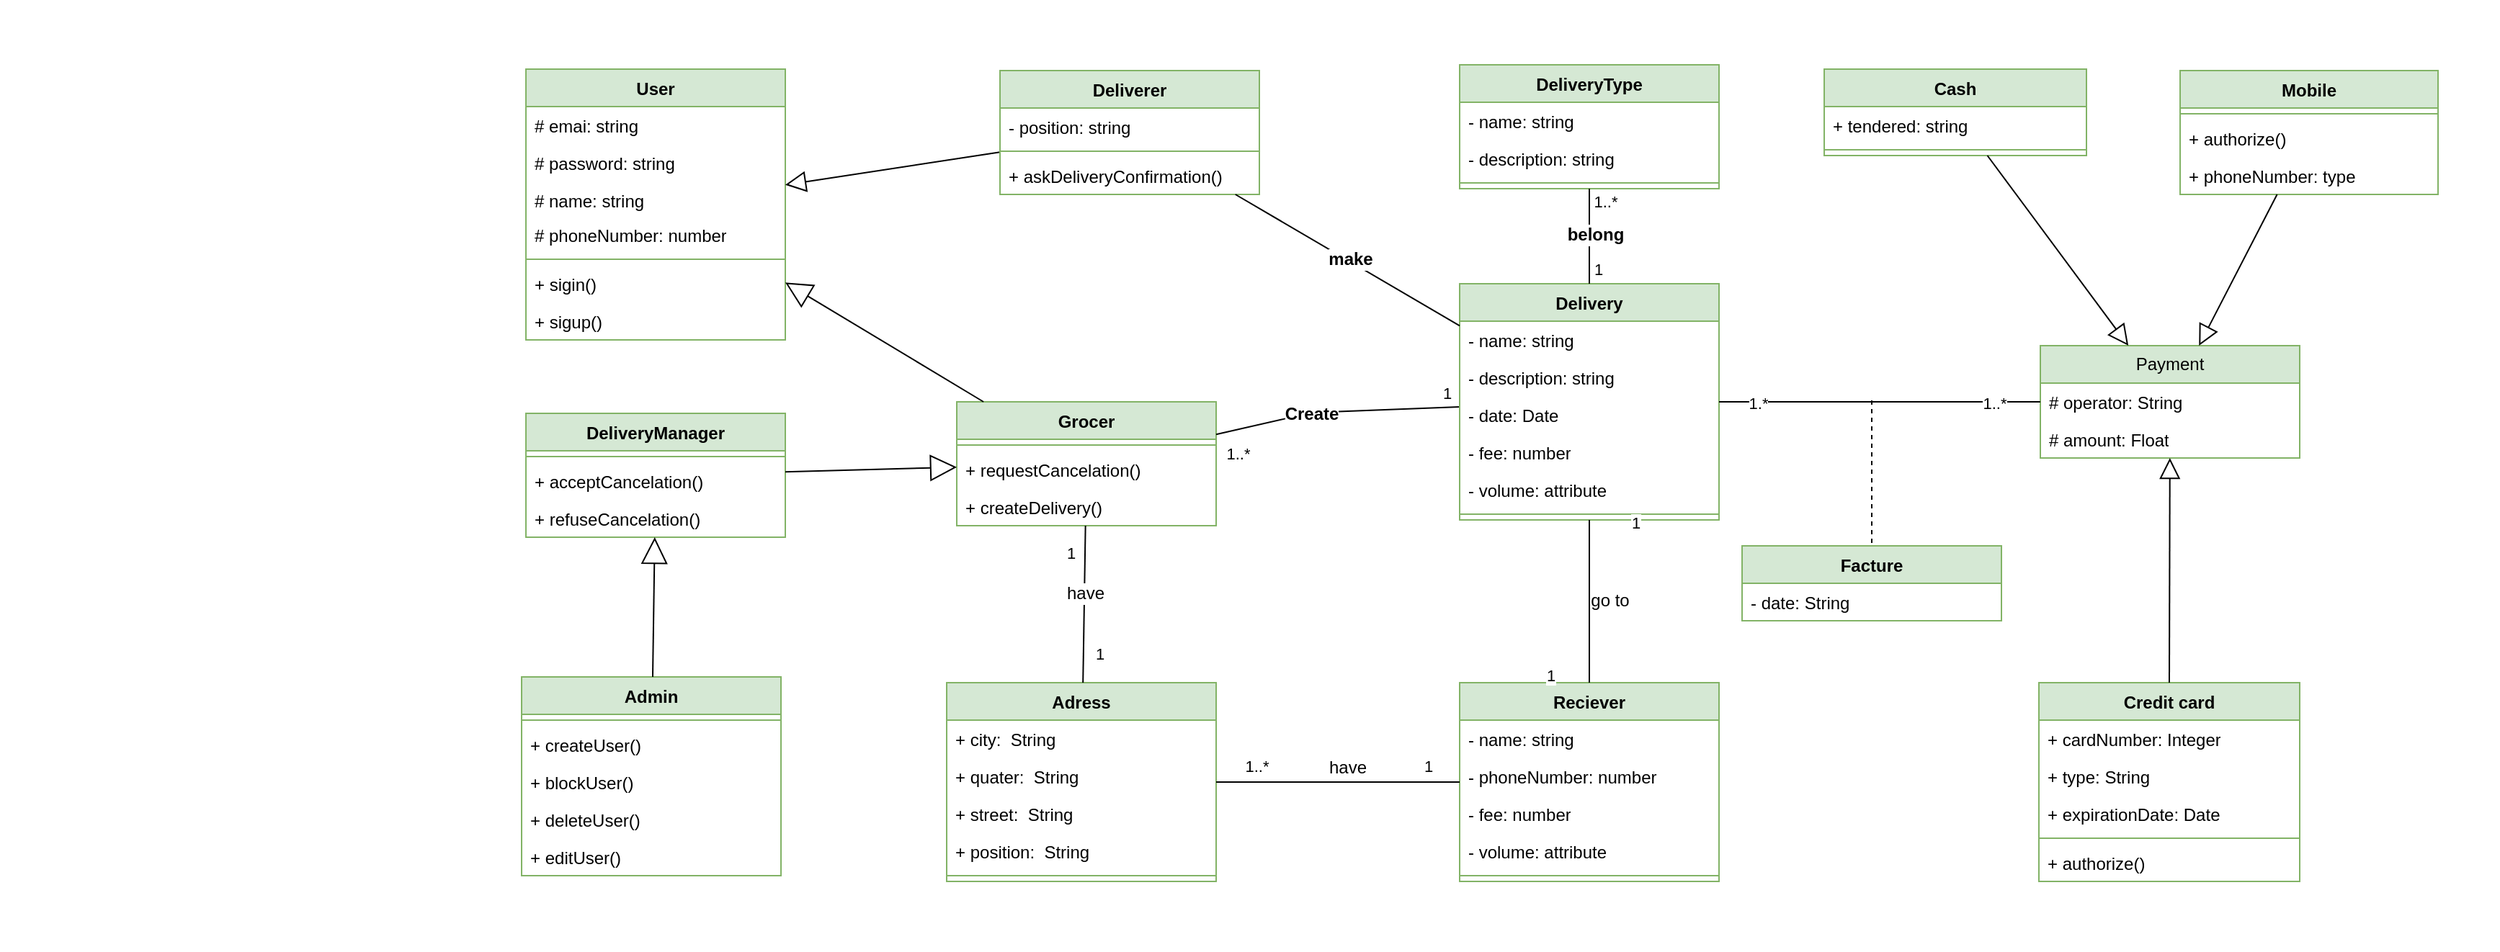 <mxfile>
    <diagram id="TIVil1FpTx3TlVVBfE8B" name="class">
        <mxGraphModel dx="2112" dy="1567" grid="0" gridSize="10" guides="1" tooltips="1" connect="1" arrows="1" fold="1" page="1" pageScale="1" pageWidth="1169" pageHeight="827" math="0" shadow="0">
            <root>
                <mxCell id="0"/>
                <mxCell id="1" parent="0"/>
                <mxCell id="ACWjVyxqhjZKiEeKXmAz-218" value="" style="rounded=0;whiteSpace=wrap;html=1;strokeWidth=2;fontSize=12;movable=1;resizable=1;rotatable=1;deletable=1;editable=1;connectable=1;strokeColor=none;" parent="1" vertex="1">
                    <mxGeometry x="788" y="-48" width="1416" height="660" as="geometry"/>
                </mxCell>
                <mxCell id="6" value="Grocer" style="swimlane;fontStyle=1;align=center;verticalAlign=top;childLayout=stackLayout;horizontal=1;startSize=26;horizontalStack=0;resizeParent=1;resizeParentMax=0;resizeLast=0;collapsible=1;marginBottom=0;whiteSpace=wrap;html=1;fillColor=#d5e8d4;strokeColor=#82b366;" parent="1" vertex="1">
                    <mxGeometry x="1134" y="231" width="180" height="86" as="geometry"/>
                </mxCell>
                <mxCell id="10" value="" style="line;strokeWidth=1;fillColor=none;align=left;verticalAlign=middle;spacingTop=-1;spacingLeft=3;spacingRight=3;rotatable=0;labelPosition=right;points=[];portConstraint=eastwest;strokeColor=inherit;" parent="6" vertex="1">
                    <mxGeometry y="26" width="180" height="8" as="geometry"/>
                </mxCell>
                <mxCell id="166" value="+ requestCancelation()" style="text;strokeColor=none;fillColor=none;align=left;verticalAlign=top;spacingLeft=4;spacingRight=4;overflow=hidden;rotatable=0;points=[[0,0.5],[1,0.5]];portConstraint=eastwest;whiteSpace=wrap;html=1;" parent="6" vertex="1">
                    <mxGeometry y="34" width="180" height="26" as="geometry"/>
                </mxCell>
                <mxCell id="kxEqayLWDUJabq9VZEMp-166" value="+ createDelivery()" style="text;strokeColor=none;fillColor=none;align=left;verticalAlign=top;spacingLeft=4;spacingRight=4;overflow=hidden;rotatable=0;points=[[0,0.5],[1,0.5]];portConstraint=eastwest;whiteSpace=wrap;html=1;" parent="6" vertex="1">
                    <mxGeometry y="60" width="180" height="26" as="geometry"/>
                </mxCell>
                <mxCell id="13" value="User" style="swimlane;fontStyle=1;align=center;verticalAlign=top;childLayout=stackLayout;horizontal=1;startSize=26;horizontalStack=0;resizeParent=1;resizeParentMax=0;resizeLast=0;collapsible=1;marginBottom=0;whiteSpace=wrap;html=1;fillColor=#d5e8d4;strokeColor=#82b366;" parent="1" vertex="1">
                    <mxGeometry x="835" width="180" height="188" as="geometry"/>
                </mxCell>
                <mxCell id="14" value="# emai: string" style="text;strokeColor=none;fillColor=none;align=left;verticalAlign=top;spacingLeft=4;spacingRight=4;overflow=hidden;rotatable=0;points=[[0,0.5],[1,0.5]];portConstraint=eastwest;whiteSpace=wrap;html=1;" parent="13" vertex="1">
                    <mxGeometry y="26" width="180" height="26" as="geometry"/>
                </mxCell>
                <mxCell id="15" value="# password: string" style="text;strokeColor=none;fillColor=none;align=left;verticalAlign=top;spacingLeft=4;spacingRight=4;overflow=hidden;rotatable=0;points=[[0,0.5],[1,0.5]];portConstraint=eastwest;whiteSpace=wrap;html=1;" parent="13" vertex="1">
                    <mxGeometry y="52" width="180" height="26" as="geometry"/>
                </mxCell>
                <mxCell id="7" value="# name: string" style="text;strokeColor=none;fillColor=none;align=left;verticalAlign=top;spacingLeft=4;spacingRight=4;overflow=hidden;rotatable=0;points=[[0,0.5],[1,0.5]];portConstraint=eastwest;whiteSpace=wrap;html=1;" parent="13" vertex="1">
                    <mxGeometry y="78" width="180" height="24" as="geometry"/>
                </mxCell>
                <mxCell id="8" value="# phoneNumber: number" style="text;strokeColor=none;fillColor=none;align=left;verticalAlign=top;spacingLeft=4;spacingRight=4;overflow=hidden;rotatable=0;points=[[0,0.5],[1,0.5]];portConstraint=eastwest;whiteSpace=wrap;html=1;" parent="13" vertex="1">
                    <mxGeometry y="102" width="180" height="26" as="geometry"/>
                </mxCell>
                <mxCell id="16" value="" style="line;strokeWidth=1;fillColor=none;align=left;verticalAlign=middle;spacingTop=-1;spacingLeft=3;spacingRight=3;rotatable=0;labelPosition=right;points=[];portConstraint=eastwest;strokeColor=inherit;" parent="13" vertex="1">
                    <mxGeometry y="128" width="180" height="8" as="geometry"/>
                </mxCell>
                <mxCell id="157" value="+ sigin()" style="text;strokeColor=none;fillColor=none;align=left;verticalAlign=top;spacingLeft=4;spacingRight=4;overflow=hidden;rotatable=0;points=[[0,0.5],[1,0.5]];portConstraint=eastwest;whiteSpace=wrap;html=1;" parent="13" vertex="1">
                    <mxGeometry y="136" width="180" height="26" as="geometry"/>
                </mxCell>
                <mxCell id="17" value="+ sigup()" style="text;strokeColor=none;fillColor=none;align=left;verticalAlign=top;spacingLeft=4;spacingRight=4;overflow=hidden;rotatable=0;points=[[0,0.5],[1,0.5]];portConstraint=eastwest;whiteSpace=wrap;html=1;" parent="13" vertex="1">
                    <mxGeometry y="162" width="180" height="26" as="geometry"/>
                </mxCell>
                <mxCell id="33" value="" style="endArrow=block;endSize=16;endFill=0;html=1;rounded=0;" parent="1" source="6" target="13" edge="1">
                    <mxGeometry width="160" relative="1" as="geometry">
                        <mxPoint x="200" y="190" as="sourcePoint"/>
                        <mxPoint x="360" y="190" as="targetPoint"/>
                        <Array as="points"/>
                    </mxGeometry>
                </mxCell>
                <mxCell id="43" value="" style="endArrow=none;endFill=0;endSize=12;html=1;rounded=0;startArrow=none;" parent="1" source="113" target="hc_gnjLSAqQeWTg5jI7R-227" edge="1">
                    <mxGeometry width="160" relative="1" as="geometry">
                        <mxPoint x="110" y="480" as="sourcePoint"/>
                        <mxPoint x="1301" y="227.32" as="targetPoint"/>
                    </mxGeometry>
                </mxCell>
                <mxCell id="220" value="1" style="edgeLabel;html=1;align=center;verticalAlign=middle;resizable=0;points=[];" parent="43" vertex="1" connectable="0">
                    <mxGeometry x="0.705" relative="1" as="geometry">
                        <mxPoint x="3" y="-10" as="offset"/>
                    </mxGeometry>
                </mxCell>
                <mxCell id="63" value="Payment" style="swimlane;fontStyle=0;childLayout=stackLayout;horizontal=1;startSize=26;fillColor=#d5e8d4;horizontalStack=0;resizeParent=1;resizeParentMax=0;resizeLast=0;collapsible=1;marginBottom=0;whiteSpace=wrap;html=1;strokeColor=#82b366;" parent="1" vertex="1">
                    <mxGeometry x="1886" y="192" width="180" height="78" as="geometry"/>
                </mxCell>
                <mxCell id="64" value="# operator: String" style="text;strokeColor=none;fillColor=none;align=left;verticalAlign=top;spacingLeft=4;spacingRight=4;overflow=hidden;rotatable=0;points=[[0,0.5],[1,0.5]];portConstraint=eastwest;whiteSpace=wrap;html=1;" parent="63" vertex="1">
                    <mxGeometry y="26" width="180" height="26" as="geometry"/>
                </mxCell>
                <mxCell id="65" value="# amount: Float" style="text;strokeColor=none;fillColor=none;align=left;verticalAlign=top;spacingLeft=4;spacingRight=4;overflow=hidden;rotatable=0;points=[[0,0.5],[1,0.5]];portConstraint=eastwest;whiteSpace=wrap;html=1;" parent="63" vertex="1">
                    <mxGeometry y="52" width="180" height="26" as="geometry"/>
                </mxCell>
                <mxCell id="66" value="Mobile" style="swimlane;fontStyle=1;align=center;verticalAlign=top;childLayout=stackLayout;horizontal=1;startSize=26;horizontalStack=0;resizeParent=1;resizeParentMax=0;resizeLast=0;collapsible=1;marginBottom=0;whiteSpace=wrap;html=1;fillColor=#d5e8d4;strokeColor=#82b366;" parent="1" vertex="1">
                    <mxGeometry x="1983" y="1" width="179" height="86" as="geometry"/>
                </mxCell>
                <mxCell id="68" value="" style="line;strokeWidth=1;fillColor=none;align=left;verticalAlign=middle;spacingTop=-1;spacingLeft=3;spacingRight=3;rotatable=0;labelPosition=right;points=[];portConstraint=eastwest;strokeColor=inherit;" parent="66" vertex="1">
                    <mxGeometry y="26" width="179" height="8" as="geometry"/>
                </mxCell>
                <mxCell id="69" value="+ authorize()" style="text;strokeColor=none;fillColor=none;align=left;verticalAlign=top;spacingLeft=4;spacingRight=4;overflow=hidden;rotatable=0;points=[[0,0.5],[1,0.5]];portConstraint=eastwest;whiteSpace=wrap;html=1;" parent="66" vertex="1">
                    <mxGeometry y="34" width="179" height="26" as="geometry"/>
                </mxCell>
                <mxCell id="67" value="+ phoneNumber: type" style="text;strokeColor=none;fillColor=none;align=left;verticalAlign=top;spacingLeft=4;spacingRight=4;overflow=hidden;rotatable=0;points=[[0,0.5],[1,0.5]];portConstraint=eastwest;whiteSpace=wrap;html=1;" parent="66" vertex="1">
                    <mxGeometry y="60" width="179" height="26" as="geometry"/>
                </mxCell>
                <mxCell id="70" value="Credit card" style="swimlane;fontStyle=1;align=center;verticalAlign=top;childLayout=stackLayout;horizontal=1;startSize=26;horizontalStack=0;resizeParent=1;resizeParentMax=0;resizeLast=0;collapsible=1;marginBottom=0;whiteSpace=wrap;html=1;fillColor=#d5e8d4;strokeColor=#82b366;" parent="1" vertex="1">
                    <mxGeometry x="1885" y="426" width="181" height="138" as="geometry"/>
                </mxCell>
                <mxCell id="71" value="+ cardNumber: Integer" style="text;strokeColor=none;fillColor=none;align=left;verticalAlign=top;spacingLeft=4;spacingRight=4;overflow=hidden;rotatable=0;points=[[0,0.5],[1,0.5]];portConstraint=eastwest;whiteSpace=wrap;html=1;" parent="70" vertex="1">
                    <mxGeometry y="26" width="181" height="26" as="geometry"/>
                </mxCell>
                <mxCell id="72" value="+ type: String" style="text;strokeColor=none;fillColor=none;align=left;verticalAlign=top;spacingLeft=4;spacingRight=4;overflow=hidden;rotatable=0;points=[[0,0.5],[1,0.5]];portConstraint=eastwest;whiteSpace=wrap;html=1;" parent="70" vertex="1">
                    <mxGeometry y="52" width="181" height="26" as="geometry"/>
                </mxCell>
                <mxCell id="73" value="+ expirationDate: Date" style="text;strokeColor=none;fillColor=none;align=left;verticalAlign=top;spacingLeft=4;spacingRight=4;overflow=hidden;rotatable=0;points=[[0,0.5],[1,0.5]];portConstraint=eastwest;whiteSpace=wrap;html=1;" parent="70" vertex="1">
                    <mxGeometry y="78" width="181" height="26" as="geometry"/>
                </mxCell>
                <mxCell id="74" value="" style="line;strokeWidth=1;fillColor=none;align=left;verticalAlign=middle;spacingTop=-1;spacingLeft=3;spacingRight=3;rotatable=0;labelPosition=right;points=[];portConstraint=eastwest;strokeColor=inherit;" parent="70" vertex="1">
                    <mxGeometry y="104" width="181" height="8" as="geometry"/>
                </mxCell>
                <mxCell id="75" value="+ authorize()" style="text;strokeColor=none;fillColor=none;align=left;verticalAlign=top;spacingLeft=4;spacingRight=4;overflow=hidden;rotatable=0;points=[[0,0.5],[1,0.5]];portConstraint=eastwest;whiteSpace=wrap;html=1;" parent="70" vertex="1">
                    <mxGeometry y="112" width="181" height="26" as="geometry"/>
                </mxCell>
                <mxCell id="76" value="Cash" style="swimlane;fontStyle=1;align=center;verticalAlign=top;childLayout=stackLayout;horizontal=1;startSize=26;horizontalStack=0;resizeParent=1;resizeParentMax=0;resizeLast=0;collapsible=1;marginBottom=0;whiteSpace=wrap;html=1;fillColor=#d5e8d4;strokeColor=#82b366;" parent="1" vertex="1">
                    <mxGeometry x="1736" width="182" height="60" as="geometry"/>
                </mxCell>
                <mxCell id="77" value="+ tendered: string" style="text;strokeColor=none;fillColor=none;align=left;verticalAlign=top;spacingLeft=4;spacingRight=4;overflow=hidden;rotatable=0;points=[[0,0.5],[1,0.5]];portConstraint=eastwest;whiteSpace=wrap;html=1;" parent="76" vertex="1">
                    <mxGeometry y="26" width="182" height="26" as="geometry"/>
                </mxCell>
                <mxCell id="78" value="" style="line;strokeWidth=1;fillColor=none;align=left;verticalAlign=middle;spacingTop=-1;spacingLeft=3;spacingRight=3;rotatable=0;labelPosition=right;points=[];portConstraint=eastwest;strokeColor=inherit;" parent="76" vertex="1">
                    <mxGeometry y="52" width="182" height="8" as="geometry"/>
                </mxCell>
                <mxCell id="81" value="" style="endArrow=block;endFill=0;endSize=12;html=1;rounded=0;exitX=0.5;exitY=0;exitDx=0;exitDy=0;" parent="1" source="70" target="63" edge="1">
                    <mxGeometry width="160" relative="1" as="geometry">
                        <mxPoint x="280" y="700" as="sourcePoint"/>
                        <mxPoint x="430" y="700" as="targetPoint"/>
                    </mxGeometry>
                </mxCell>
                <mxCell id="82" value="" style="endArrow=block;endFill=0;endSize=12;html=1;rounded=0;" parent="1" source="66" target="63" edge="1">
                    <mxGeometry width="160" relative="1" as="geometry">
                        <mxPoint x="260" y="770" as="sourcePoint"/>
                        <mxPoint x="390" y="710" as="targetPoint"/>
                        <Array as="points"/>
                    </mxGeometry>
                </mxCell>
                <mxCell id="83" value="" style="endArrow=block;endFill=0;endSize=12;html=1;rounded=0;" parent="1" source="76" target="63" edge="1">
                    <mxGeometry width="160" relative="1" as="geometry">
                        <mxPoint x="280" y="700" as="sourcePoint"/>
                        <mxPoint x="440" y="700" as="targetPoint"/>
                    </mxGeometry>
                </mxCell>
                <mxCell id="114" value="" style="endArrow=none;endFill=1;endSize=12;html=1;rounded=0;" parent="1" source="6" target="113" edge="1">
                    <mxGeometry width="160" relative="1" as="geometry">
                        <mxPoint x="260" y="257.154" as="sourcePoint"/>
                        <mxPoint x="340" y="188.846" as="targetPoint"/>
                    </mxGeometry>
                </mxCell>
                <mxCell id="219" value="1..*" style="edgeLabel;html=1;align=center;verticalAlign=middle;resizable=0;points=[];" parent="114" vertex="1" connectable="0">
                    <mxGeometry x="-0.624" y="1" relative="1" as="geometry">
                        <mxPoint x="6" y="16" as="offset"/>
                    </mxGeometry>
                </mxCell>
                <mxCell id="113" value="Create" style="text;align=center;fontStyle=1;verticalAlign=middle;spacingLeft=3;spacingRight=3;strokeColor=none;rotatable=0;points=[[0,0.5],[1,0.5]];portConstraint=eastwest;" parent="1" vertex="1">
                    <mxGeometry x="1362" y="225" width="37" height="27" as="geometry"/>
                </mxCell>
                <mxCell id="141" value="Facture" style="swimlane;fontStyle=1;childLayout=stackLayout;horizontal=1;startSize=26;fillColor=#d5e8d4;horizontalStack=0;resizeParent=1;resizeParentMax=0;resizeLast=0;collapsible=1;marginBottom=0;strokeColor=#82b366;" parent="1" vertex="1">
                    <mxGeometry x="1679" y="331" width="180" height="52" as="geometry"/>
                </mxCell>
                <mxCell id="142" value="- date: String" style="text;strokeColor=none;fillColor=none;align=left;verticalAlign=top;spacingLeft=4;spacingRight=4;overflow=hidden;rotatable=0;points=[[0,0.5],[1,0.5]];portConstraint=eastwest;" parent="141" vertex="1">
                    <mxGeometry y="26" width="180" height="26" as="geometry"/>
                </mxCell>
                <mxCell id="151" value="" style="group;rotation=90;" parent="1" vertex="1" connectable="0">
                    <mxGeometry x="470" y="564" as="geometry"/>
                </mxCell>
                <mxCell id="149" value="" style="endArrow=none;endFill=0;endSize=12;html=1;dashed=1;" parent="1" target="141" edge="1">
                    <mxGeometry width="160" relative="1" as="geometry">
                        <mxPoint x="1769" y="230" as="sourcePoint"/>
                        <mxPoint x="1484" y="493" as="targetPoint"/>
                    </mxGeometry>
                </mxCell>
                <mxCell id="167" value="DeliveryManager" style="swimlane;fontStyle=1;align=center;verticalAlign=top;childLayout=stackLayout;horizontal=1;startSize=26;horizontalStack=0;resizeParent=1;resizeParentMax=0;resizeLast=0;collapsible=1;marginBottom=0;whiteSpace=wrap;html=1;fillColor=#d5e8d4;strokeColor=#82b366;" parent="1" vertex="1">
                    <mxGeometry x="835" y="239" width="180" height="86" as="geometry"/>
                </mxCell>
                <mxCell id="169" value="" style="line;strokeWidth=1;fillColor=none;align=left;verticalAlign=middle;spacingTop=-1;spacingLeft=3;spacingRight=3;rotatable=0;labelPosition=right;points=[];portConstraint=eastwest;strokeColor=inherit;" parent="167" vertex="1">
                    <mxGeometry y="26" width="180" height="8" as="geometry"/>
                </mxCell>
                <mxCell id="170" value="+ acceptCancelation()" style="text;strokeColor=none;fillColor=none;align=left;verticalAlign=top;spacingLeft=4;spacingRight=4;overflow=hidden;rotatable=0;points=[[0,0.5],[1,0.5]];portConstraint=eastwest;whiteSpace=wrap;html=1;" parent="167" vertex="1">
                    <mxGeometry y="34" width="180" height="26" as="geometry"/>
                </mxCell>
                <mxCell id="171" value="+ refuseCancelation()" style="text;strokeColor=none;fillColor=none;align=left;verticalAlign=top;spacingLeft=4;spacingRight=4;overflow=hidden;rotatable=0;points=[[0,0.5],[1,0.5]];portConstraint=eastwest;whiteSpace=wrap;html=1;" parent="167" vertex="1">
                    <mxGeometry y="60" width="180" height="26" as="geometry"/>
                </mxCell>
                <mxCell id="174" value="" style="endArrow=block;endSize=16;endFill=0;html=1;rounded=0;" parent="1" source="167" target="6" edge="1">
                    <mxGeometry width="160" relative="1" as="geometry">
                        <mxPoint x="1031" y="431" as="sourcePoint"/>
                        <mxPoint x="1024.574" y="262.0" as="targetPoint"/>
                    </mxGeometry>
                </mxCell>
                <mxCell id="108" value="" style="endArrow=block;endFill=0;endSize=12;html=1;rounded=1;" parent="1" source="hc_gnjLSAqQeWTg5jI7R-257" target="13" edge="1">
                    <mxGeometry width="160" relative="1" as="geometry">
                        <mxPoint x="623" y="906" as="sourcePoint"/>
                        <mxPoint x="30" y="190" as="targetPoint"/>
                        <Array as="points"/>
                    </mxGeometry>
                </mxCell>
                <mxCell id="181" value="Adress" style="swimlane;fontStyle=1;align=center;verticalAlign=top;childLayout=stackLayout;horizontal=1;startSize=26;horizontalStack=0;resizeParent=1;resizeParentMax=0;resizeLast=0;collapsible=1;marginBottom=0;fontSize=12;fillColor=#d5e8d4;strokeColor=#82b366;" parent="1" vertex="1">
                    <mxGeometry x="1127" y="426" width="187" height="138" as="geometry"/>
                </mxCell>
                <mxCell id="182" value="+ city:  String" style="text;strokeColor=none;fillColor=none;align=left;verticalAlign=top;spacingLeft=4;spacingRight=4;overflow=hidden;rotatable=0;points=[[0,0.5],[1,0.5]];portConstraint=eastwest;fontSize=12;" parent="181" vertex="1">
                    <mxGeometry y="26" width="187" height="26" as="geometry"/>
                </mxCell>
                <mxCell id="187" value="+ quater:  String" style="text;strokeColor=none;fillColor=none;align=left;verticalAlign=top;spacingLeft=4;spacingRight=4;overflow=hidden;rotatable=0;points=[[0,0.5],[1,0.5]];portConstraint=eastwest;fontSize=12;" parent="181" vertex="1">
                    <mxGeometry y="52" width="187" height="26" as="geometry"/>
                </mxCell>
                <mxCell id="186" value="+ street:  String" style="text;strokeColor=none;fillColor=none;align=left;verticalAlign=top;spacingLeft=4;spacingRight=4;overflow=hidden;rotatable=0;points=[[0,0.5],[1,0.5]];portConstraint=eastwest;fontSize=12;" parent="181" vertex="1">
                    <mxGeometry y="78" width="187" height="26" as="geometry"/>
                </mxCell>
                <mxCell id="185" value="+ position:  String" style="text;strokeColor=none;fillColor=none;align=left;verticalAlign=top;spacingLeft=4;spacingRight=4;overflow=hidden;rotatable=0;points=[[0,0.5],[1,0.5]];portConstraint=eastwest;fontSize=12;" parent="181" vertex="1">
                    <mxGeometry y="104" width="187" height="26" as="geometry"/>
                </mxCell>
                <mxCell id="183" value="" style="line;strokeWidth=1;fillColor=none;align=left;verticalAlign=middle;spacingTop=-1;spacingLeft=3;spacingRight=3;rotatable=0;labelPosition=right;points=[];portConstraint=eastwest;strokeColor=inherit;fontSize=12;" parent="181" vertex="1">
                    <mxGeometry y="130" width="187" height="8" as="geometry"/>
                </mxCell>
                <mxCell id="188" value="" style="endArrow=none;endFill=1;endSize=12;html=1;rounded=0;" parent="1" source="181" target="6" edge="1">
                    <mxGeometry width="160" relative="1" as="geometry">
                        <mxPoint x="1035.164" y="613" as="sourcePoint"/>
                        <mxPoint x="1094.835" y="528" as="targetPoint"/>
                    </mxGeometry>
                </mxCell>
                <mxCell id="189" value="have" style="edgeLabel;html=1;align=center;verticalAlign=middle;resizable=0;points=[];fontSize=12;" parent="188" vertex="1" connectable="0">
                    <mxGeometry x="0.385" y="3" relative="1" as="geometry">
                        <mxPoint x="3" y="13" as="offset"/>
                    </mxGeometry>
                </mxCell>
                <mxCell id="226" value="1" style="edgeLabel;html=1;align=center;verticalAlign=middle;resizable=0;points=[];" parent="188" vertex="1" connectable="0">
                    <mxGeometry x="-0.474" relative="1" as="geometry">
                        <mxPoint x="11" y="8" as="offset"/>
                    </mxGeometry>
                </mxCell>
                <mxCell id="227" value="1" style="edgeLabel;html=1;align=center;verticalAlign=middle;resizable=0;points=[];" parent="188" vertex="1" connectable="0">
                    <mxGeometry x="0.683" y="2" relative="1" as="geometry">
                        <mxPoint x="-8" y="1" as="offset"/>
                    </mxGeometry>
                </mxCell>
                <mxCell id="hc_gnjLSAqQeWTg5jI7R-257" value="Deliverer" style="swimlane;fontStyle=1;align=center;verticalAlign=top;childLayout=stackLayout;horizontal=1;startSize=26;horizontalStack=0;resizeParent=1;resizeParentMax=0;resizeLast=0;collapsible=1;marginBottom=0;whiteSpace=wrap;html=1;fillColor=#d5e8d4;strokeColor=#82b366;" parent="1" vertex="1">
                    <mxGeometry x="1164" y="1" width="180" height="86" as="geometry"/>
                </mxCell>
                <mxCell id="hc_gnjLSAqQeWTg5jI7R-258" value="- position: string" style="text;strokeColor=none;fillColor=none;align=left;verticalAlign=top;spacingLeft=4;spacingRight=4;overflow=hidden;rotatable=0;points=[[0,0.5],[1,0.5]];portConstraint=eastwest;whiteSpace=wrap;html=1;" parent="hc_gnjLSAqQeWTg5jI7R-257" vertex="1">
                    <mxGeometry y="26" width="180" height="26" as="geometry"/>
                </mxCell>
                <mxCell id="hc_gnjLSAqQeWTg5jI7R-266" value="" style="line;strokeWidth=1;fillColor=none;align=left;verticalAlign=middle;spacingTop=-1;spacingLeft=3;spacingRight=3;rotatable=0;labelPosition=right;points=[];portConstraint=eastwest;strokeColor=inherit;" parent="hc_gnjLSAqQeWTg5jI7R-257" vertex="1">
                    <mxGeometry y="52" width="180" height="8" as="geometry"/>
                </mxCell>
                <mxCell id="hc_gnjLSAqQeWTg5jI7R-265" value="+ askDeliveryConfirmation()" style="text;strokeColor=none;fillColor=none;align=left;verticalAlign=top;spacingLeft=4;spacingRight=4;overflow=hidden;rotatable=0;points=[[0,0.5],[1,0.5]];portConstraint=eastwest;whiteSpace=wrap;html=1;" parent="hc_gnjLSAqQeWTg5jI7R-257" vertex="1">
                    <mxGeometry y="60" width="180" height="26" as="geometry"/>
                </mxCell>
                <mxCell id="hc_gnjLSAqQeWTg5jI7R-237" value="DeliveryType" style="swimlane;fontStyle=1;align=center;verticalAlign=top;childLayout=stackLayout;horizontal=1;startSize=26;horizontalStack=0;resizeParent=1;resizeParentMax=0;resizeLast=0;collapsible=1;marginBottom=0;whiteSpace=wrap;html=1;fillColor=#d5e8d4;strokeColor=#82b366;" parent="1" vertex="1">
                    <mxGeometry x="1483" y="-3" width="180" height="86" as="geometry"/>
                </mxCell>
                <mxCell id="hc_gnjLSAqQeWTg5jI7R-238" value="- name: string" style="text;strokeColor=none;fillColor=none;align=left;verticalAlign=top;spacingLeft=4;spacingRight=4;overflow=hidden;rotatable=0;points=[[0,0.5],[1,0.5]];portConstraint=eastwest;whiteSpace=wrap;html=1;" parent="hc_gnjLSAqQeWTg5jI7R-237" vertex="1">
                    <mxGeometry y="26" width="180" height="26" as="geometry"/>
                </mxCell>
                <mxCell id="hc_gnjLSAqQeWTg5jI7R-239" value="- description: string" style="text;strokeColor=none;fillColor=none;align=left;verticalAlign=top;spacingLeft=4;spacingRight=4;overflow=hidden;rotatable=0;points=[[0,0.5],[1,0.5]];portConstraint=eastwest;whiteSpace=wrap;html=1;" parent="hc_gnjLSAqQeWTg5jI7R-237" vertex="1">
                    <mxGeometry y="52" width="180" height="26" as="geometry"/>
                </mxCell>
                <mxCell id="hc_gnjLSAqQeWTg5jI7R-245" value="" style="line;strokeWidth=1;fillColor=none;align=left;verticalAlign=middle;spacingTop=-1;spacingLeft=3;spacingRight=3;rotatable=0;labelPosition=right;points=[];portConstraint=eastwest;strokeColor=inherit;" parent="hc_gnjLSAqQeWTg5jI7R-237" vertex="1">
                    <mxGeometry y="78" width="180" height="8" as="geometry"/>
                </mxCell>
                <mxCell id="hc_gnjLSAqQeWTg5jI7R-227" value="Delivery" style="swimlane;fontStyle=1;align=center;verticalAlign=top;childLayout=stackLayout;horizontal=1;startSize=26;horizontalStack=0;resizeParent=1;resizeParentMax=0;resizeLast=0;collapsible=1;marginBottom=0;whiteSpace=wrap;html=1;fillColor=#d5e8d4;strokeColor=#82b366;" parent="1" vertex="1">
                    <mxGeometry x="1483" y="149" width="180" height="164" as="geometry"/>
                </mxCell>
                <mxCell id="hc_gnjLSAqQeWTg5jI7R-228" value="- name: string" style="text;strokeColor=none;fillColor=none;align=left;verticalAlign=top;spacingLeft=4;spacingRight=4;overflow=hidden;rotatable=0;points=[[0,0.5],[1,0.5]];portConstraint=eastwest;whiteSpace=wrap;html=1;" parent="hc_gnjLSAqQeWTg5jI7R-227" vertex="1">
                    <mxGeometry y="26" width="180" height="26" as="geometry"/>
                </mxCell>
                <mxCell id="hc_gnjLSAqQeWTg5jI7R-229" value="- description: string" style="text;strokeColor=none;fillColor=none;align=left;verticalAlign=top;spacingLeft=4;spacingRight=4;overflow=hidden;rotatable=0;points=[[0,0.5],[1,0.5]];portConstraint=eastwest;whiteSpace=wrap;html=1;" parent="hc_gnjLSAqQeWTg5jI7R-227" vertex="1">
                    <mxGeometry y="52" width="180" height="26" as="geometry"/>
                </mxCell>
                <mxCell id="hc_gnjLSAqQeWTg5jI7R-231" value="- date: Date" style="text;strokeColor=none;fillColor=none;align=left;verticalAlign=top;spacingLeft=4;spacingRight=4;overflow=hidden;rotatable=0;points=[[0,0.5],[1,0.5]];portConstraint=eastwest;whiteSpace=wrap;html=1;" parent="hc_gnjLSAqQeWTg5jI7R-227" vertex="1">
                    <mxGeometry y="78" width="180" height="26" as="geometry"/>
                </mxCell>
                <mxCell id="hc_gnjLSAqQeWTg5jI7R-232" value="- fee: number" style="text;strokeColor=none;fillColor=none;align=left;verticalAlign=top;spacingLeft=4;spacingRight=4;overflow=hidden;rotatable=0;points=[[0,0.5],[1,0.5]];portConstraint=eastwest;whiteSpace=wrap;html=1;" parent="hc_gnjLSAqQeWTg5jI7R-227" vertex="1">
                    <mxGeometry y="104" width="180" height="26" as="geometry"/>
                </mxCell>
                <mxCell id="hc_gnjLSAqQeWTg5jI7R-234" value="- volume: attribute" style="text;strokeColor=none;fillColor=none;align=left;verticalAlign=top;spacingLeft=4;spacingRight=4;overflow=hidden;rotatable=0;points=[[0,0.5],[1,0.5]];portConstraint=eastwest;whiteSpace=wrap;html=1;" parent="hc_gnjLSAqQeWTg5jI7R-227" vertex="1">
                    <mxGeometry y="130" width="180" height="26" as="geometry"/>
                </mxCell>
                <mxCell id="hc_gnjLSAqQeWTg5jI7R-236" value="" style="line;strokeWidth=1;fillColor=none;align=left;verticalAlign=middle;spacingTop=-1;spacingLeft=3;spacingRight=3;rotatable=0;labelPosition=right;points=[];portConstraint=eastwest;strokeColor=inherit;" parent="hc_gnjLSAqQeWTg5jI7R-227" vertex="1">
                    <mxGeometry y="156" width="180" height="8" as="geometry"/>
                </mxCell>
                <mxCell id="hc_gnjLSAqQeWTg5jI7R-280" value="" style="endArrow=none;endFill=0;endSize=12;html=1;" parent="1" source="hc_gnjLSAqQeWTg5jI7R-227" target="hc_gnjLSAqQeWTg5jI7R-257" edge="1">
                    <mxGeometry width="160" relative="1" as="geometry">
                        <mxPoint x="1464" y="960.843" as="sourcePoint"/>
                        <mxPoint x="1328" y="158.806" as="targetPoint"/>
                    </mxGeometry>
                </mxCell>
                <mxCell id="175" value="&lt;b&gt;&lt;font style=&quot;font-size: 12px;&quot;&gt;make&lt;/font&gt;&lt;/b&gt;" style="edgeLabel;html=1;align=center;verticalAlign=middle;resizable=0;points=[];" parent="hc_gnjLSAqQeWTg5jI7R-280" vertex="1" connectable="0">
                    <mxGeometry x="-0.007" y="-2" relative="1" as="geometry">
                        <mxPoint as="offset"/>
                    </mxGeometry>
                </mxCell>
                <mxCell id="119" value="" style="endArrow=none;endFill=1;endSize=12;html=1;rounded=0;" parent="1" source="63" target="hc_gnjLSAqQeWTg5jI7R-227" edge="1">
                    <mxGeometry width="160" relative="1" as="geometry">
                        <mxPoint x="260" y="617.686" as="sourcePoint"/>
                        <mxPoint x="1591" y="355" as="targetPoint"/>
                        <Array as="points"/>
                    </mxGeometry>
                </mxCell>
                <mxCell id="223" value="1.*" style="edgeLabel;html=1;align=center;verticalAlign=middle;resizable=0;points=[];" parent="119" vertex="1" connectable="0">
                    <mxGeometry x="0.845" y="-1" relative="1" as="geometry">
                        <mxPoint x="9" y="2" as="offset"/>
                    </mxGeometry>
                </mxCell>
                <mxCell id="224" value="1..*" style="edgeLabel;html=1;align=center;verticalAlign=middle;resizable=0;points=[];" parent="119" vertex="1" connectable="0">
                    <mxGeometry x="-0.61" relative="1" as="geometry">
                        <mxPoint x="11" y="1" as="offset"/>
                    </mxGeometry>
                </mxCell>
                <mxCell id="s-FwitXPD-vX06q_jXI2-232" value="" style="endArrow=none;endFill=0;endSize=12;html=1;" parent="1" source="hc_gnjLSAqQeWTg5jI7R-227" target="hc_gnjLSAqQeWTg5jI7R-237" edge="1">
                    <mxGeometry width="160" relative="1" as="geometry">
                        <mxPoint x="1493" y="234.469" as="sourcePoint"/>
                        <mxPoint x="1306" y="264.531" as="targetPoint"/>
                    </mxGeometry>
                </mxCell>
                <mxCell id="s-FwitXPD-vX06q_jXI2-233" value="&lt;b&gt;&lt;font style=&quot;font-size: 12px;&quot;&gt;belong&lt;/font&gt;&lt;/b&gt;" style="edgeLabel;html=1;align=center;verticalAlign=middle;resizable=0;points=[];" parent="s-FwitXPD-vX06q_jXI2-232" vertex="1" connectable="0">
                    <mxGeometry x="-0.007" y="-2" relative="1" as="geometry">
                        <mxPoint x="2" y="-1" as="offset"/>
                    </mxGeometry>
                </mxCell>
                <mxCell id="MDLhLy0RjYH-UQHcRRb4-236" value="1" style="edgeLabel;html=1;align=center;verticalAlign=middle;resizable=0;points=[];" vertex="1" connectable="0" parent="s-FwitXPD-vX06q_jXI2-232">
                    <mxGeometry x="-0.828" y="1" relative="1" as="geometry">
                        <mxPoint x="7" y="-5" as="offset"/>
                    </mxGeometry>
                </mxCell>
                <mxCell id="MDLhLy0RjYH-UQHcRRb4-237" value="1..*" style="edgeLabel;html=1;align=center;verticalAlign=middle;resizable=0;points=[];" vertex="1" connectable="0" parent="s-FwitXPD-vX06q_jXI2-232">
                    <mxGeometry x="0.797" y="1" relative="1" as="geometry">
                        <mxPoint x="12" y="2" as="offset"/>
                    </mxGeometry>
                </mxCell>
                <mxCell id="c0VTWq3NDoIFg6s6MxjE-234" value="Reciever" style="swimlane;fontStyle=1;align=center;verticalAlign=top;childLayout=stackLayout;horizontal=1;startSize=26;horizontalStack=0;resizeParent=1;resizeParentMax=0;resizeLast=0;collapsible=1;marginBottom=0;whiteSpace=wrap;html=1;fillColor=#d5e8d4;strokeColor=#82b366;" vertex="1" parent="1">
                    <mxGeometry x="1483" y="426" width="180" height="138" as="geometry"/>
                </mxCell>
                <mxCell id="c0VTWq3NDoIFg6s6MxjE-235" value="- name: string" style="text;strokeColor=none;fillColor=none;align=left;verticalAlign=top;spacingLeft=4;spacingRight=4;overflow=hidden;rotatable=0;points=[[0,0.5],[1,0.5]];portConstraint=eastwest;whiteSpace=wrap;html=1;" vertex="1" parent="c0VTWq3NDoIFg6s6MxjE-234">
                    <mxGeometry y="26" width="180" height="26" as="geometry"/>
                </mxCell>
                <mxCell id="c0VTWq3NDoIFg6s6MxjE-236" value="- phoneNumber: number" style="text;strokeColor=none;fillColor=none;align=left;verticalAlign=top;spacingLeft=4;spacingRight=4;overflow=hidden;rotatable=0;points=[[0,0.5],[1,0.5]];portConstraint=eastwest;whiteSpace=wrap;html=1;" vertex="1" parent="c0VTWq3NDoIFg6s6MxjE-234">
                    <mxGeometry y="52" width="180" height="26" as="geometry"/>
                </mxCell>
                <mxCell id="c0VTWq3NDoIFg6s6MxjE-238" value="- fee: number" style="text;strokeColor=none;fillColor=none;align=left;verticalAlign=top;spacingLeft=4;spacingRight=4;overflow=hidden;rotatable=0;points=[[0,0.5],[1,0.5]];portConstraint=eastwest;whiteSpace=wrap;html=1;" vertex="1" parent="c0VTWq3NDoIFg6s6MxjE-234">
                    <mxGeometry y="78" width="180" height="26" as="geometry"/>
                </mxCell>
                <mxCell id="c0VTWq3NDoIFg6s6MxjE-239" value="- volume: attribute" style="text;strokeColor=none;fillColor=none;align=left;verticalAlign=top;spacingLeft=4;spacingRight=4;overflow=hidden;rotatable=0;points=[[0,0.5],[1,0.5]];portConstraint=eastwest;whiteSpace=wrap;html=1;" vertex="1" parent="c0VTWq3NDoIFg6s6MxjE-234">
                    <mxGeometry y="104" width="180" height="26" as="geometry"/>
                </mxCell>
                <mxCell id="c0VTWq3NDoIFg6s6MxjE-240" value="" style="line;strokeWidth=1;fillColor=none;align=left;verticalAlign=middle;spacingTop=-1;spacingLeft=3;spacingRight=3;rotatable=0;labelPosition=right;points=[];portConstraint=eastwest;strokeColor=inherit;" vertex="1" parent="c0VTWq3NDoIFg6s6MxjE-234">
                    <mxGeometry y="130" width="180" height="8" as="geometry"/>
                </mxCell>
                <mxCell id="c0VTWq3NDoIFg6s6MxjE-241" value="" style="endArrow=none;endFill=1;endSize=12;html=1;rounded=0;" edge="1" parent="1" source="181" target="c0VTWq3NDoIFg6s6MxjE-234">
                    <mxGeometry width="160" relative="1" as="geometry">
                        <mxPoint x="1132.035" y="398.0" as="sourcePoint"/>
                        <mxPoint x="1186.965" y="323.0" as="targetPoint"/>
                    </mxGeometry>
                </mxCell>
                <mxCell id="c0VTWq3NDoIFg6s6MxjE-242" value="have" style="edgeLabel;html=1;align=center;verticalAlign=middle;resizable=0;points=[];fontSize=12;" vertex="1" connectable="0" parent="c0VTWq3NDoIFg6s6MxjE-241">
                    <mxGeometry x="0.385" y="3" relative="1" as="geometry">
                        <mxPoint x="-26" y="-7" as="offset"/>
                    </mxGeometry>
                </mxCell>
                <mxCell id="c0VTWq3NDoIFg6s6MxjE-243" value="1..*" style="edgeLabel;html=1;align=center;verticalAlign=middle;resizable=0;points=[];" vertex="1" connectable="0" parent="c0VTWq3NDoIFg6s6MxjE-241">
                    <mxGeometry x="-0.474" relative="1" as="geometry">
                        <mxPoint x="-17" y="-11" as="offset"/>
                    </mxGeometry>
                </mxCell>
                <mxCell id="c0VTWq3NDoIFg6s6MxjE-244" value="1" style="edgeLabel;html=1;align=center;verticalAlign=middle;resizable=0;points=[];" vertex="1" connectable="0" parent="c0VTWq3NDoIFg6s6MxjE-241">
                    <mxGeometry x="0.683" y="2" relative="1" as="geometry">
                        <mxPoint x="5" y="-9" as="offset"/>
                    </mxGeometry>
                </mxCell>
                <mxCell id="c0VTWq3NDoIFg6s6MxjE-246" value="" style="endArrow=none;endFill=1;endSize=12;html=1;rounded=0;" edge="1" parent="1" source="hc_gnjLSAqQeWTg5jI7R-227" target="c0VTWq3NDoIFg6s6MxjE-234">
                    <mxGeometry width="160" relative="1" as="geometry">
                        <mxPoint x="1156" y="511.0" as="sourcePoint"/>
                        <mxPoint x="1288" y="511.0" as="targetPoint"/>
                    </mxGeometry>
                </mxCell>
                <mxCell id="c0VTWq3NDoIFg6s6MxjE-247" value="go to" style="edgeLabel;html=1;align=center;verticalAlign=middle;resizable=0;points=[];fontSize=12;" vertex="1" connectable="0" parent="c0VTWq3NDoIFg6s6MxjE-246">
                    <mxGeometry x="0.385" y="3" relative="1" as="geometry">
                        <mxPoint x="11" y="-23" as="offset"/>
                    </mxGeometry>
                </mxCell>
                <mxCell id="c0VTWq3NDoIFg6s6MxjE-248" value="1" style="edgeLabel;html=1;align=center;verticalAlign=middle;resizable=0;points=[];" vertex="1" connectable="0" parent="c0VTWq3NDoIFg6s6MxjE-246">
                    <mxGeometry x="-0.474" relative="1" as="geometry">
                        <mxPoint x="32" y="-28" as="offset"/>
                    </mxGeometry>
                </mxCell>
                <mxCell id="c0VTWq3NDoIFg6s6MxjE-249" value="1" style="edgeLabel;html=1;align=center;verticalAlign=middle;resizable=0;points=[];" vertex="1" connectable="0" parent="c0VTWq3NDoIFg6s6MxjE-246">
                    <mxGeometry x="0.683" y="2" relative="1" as="geometry">
                        <mxPoint x="-29" y="13" as="offset"/>
                    </mxGeometry>
                </mxCell>
                <mxCell id="MDLhLy0RjYH-UQHcRRb4-227" value="Admin" style="swimlane;fontStyle=1;align=center;verticalAlign=top;childLayout=stackLayout;horizontal=1;startSize=26;horizontalStack=0;resizeParent=1;resizeParentMax=0;resizeLast=0;collapsible=1;marginBottom=0;whiteSpace=wrap;html=1;fillColor=#d5e8d4;strokeColor=#82b366;" vertex="1" parent="1">
                    <mxGeometry x="832" y="422" width="180" height="138" as="geometry"/>
                </mxCell>
                <mxCell id="MDLhLy0RjYH-UQHcRRb4-228" value="" style="line;strokeWidth=1;fillColor=none;align=left;verticalAlign=middle;spacingTop=-1;spacingLeft=3;spacingRight=3;rotatable=0;labelPosition=right;points=[];portConstraint=eastwest;strokeColor=inherit;" vertex="1" parent="MDLhLy0RjYH-UQHcRRb4-227">
                    <mxGeometry y="26" width="180" height="8" as="geometry"/>
                </mxCell>
                <mxCell id="MDLhLy0RjYH-UQHcRRb4-229" value="+ createUser()" style="text;strokeColor=none;fillColor=none;align=left;verticalAlign=top;spacingLeft=4;spacingRight=4;overflow=hidden;rotatable=0;points=[[0,0.5],[1,0.5]];portConstraint=eastwest;whiteSpace=wrap;html=1;" vertex="1" parent="MDLhLy0RjYH-UQHcRRb4-227">
                    <mxGeometry y="34" width="180" height="26" as="geometry"/>
                </mxCell>
                <mxCell id="MDLhLy0RjYH-UQHcRRb4-230" value="+ blockUser()" style="text;strokeColor=none;fillColor=none;align=left;verticalAlign=top;spacingLeft=4;spacingRight=4;overflow=hidden;rotatable=0;points=[[0,0.5],[1,0.5]];portConstraint=eastwest;whiteSpace=wrap;html=1;" vertex="1" parent="MDLhLy0RjYH-UQHcRRb4-227">
                    <mxGeometry y="60" width="180" height="26" as="geometry"/>
                </mxCell>
                <mxCell id="MDLhLy0RjYH-UQHcRRb4-231" value="+ deleteUser()" style="text;strokeColor=none;fillColor=none;align=left;verticalAlign=top;spacingLeft=4;spacingRight=4;overflow=hidden;rotatable=0;points=[[0,0.5],[1,0.5]];portConstraint=eastwest;whiteSpace=wrap;html=1;" vertex="1" parent="MDLhLy0RjYH-UQHcRRb4-227">
                    <mxGeometry y="86" width="180" height="26" as="geometry"/>
                </mxCell>
                <mxCell id="MDLhLy0RjYH-UQHcRRb4-232" value="+ editUser()" style="text;strokeColor=none;fillColor=none;align=left;verticalAlign=top;spacingLeft=4;spacingRight=4;overflow=hidden;rotatable=0;points=[[0,0.5],[1,0.5]];portConstraint=eastwest;" vertex="1" parent="MDLhLy0RjYH-UQHcRRb4-227">
                    <mxGeometry y="112" width="180" height="26" as="geometry"/>
                </mxCell>
                <mxCell id="MDLhLy0RjYH-UQHcRRb4-233" value="" style="endArrow=block;endSize=16;endFill=0;html=1;rounded=0;" edge="1" parent="1" source="MDLhLy0RjYH-UQHcRRb4-227" target="167">
                    <mxGeometry width="160" relative="1" as="geometry">
                        <mxPoint x="935" y="310" as="sourcePoint"/>
                        <mxPoint x="935" y="198" as="targetPoint"/>
                    </mxGeometry>
                </mxCell>
            </root>
        </mxGraphModel>
    </diagram>
    <diagram id="TU_M6CtwWrHQfJrmGMRS" name="use cases">
        <mxGraphModel dx="1883" dy="370" grid="1" gridSize="10" guides="1" tooltips="1" connect="1" arrows="1" fold="1" page="1" pageScale="1" pageWidth="827" pageHeight="1169" math="0" shadow="0">
            <root>
                <mxCell id="0"/>
                <mxCell id="1" parent="0"/>
                <mxCell id="WhZ487eYMJ-McEsqDuLE-11" value="" style="rounded=0;whiteSpace=wrap;html=1;movable=1;resizable=1;rotatable=1;deletable=1;editable=1;connectable=1;" parent="1" vertex="1">
                    <mxGeometry x="-50" y="10" width="880" height="1080" as="geometry"/>
                </mxCell>
                <mxCell id="6YwsnOPJ8tcViebJXSph-2" value="" style="rounded=0;whiteSpace=wrap;html=1;movable=1;resizable=1;rotatable=1;deletable=1;editable=1;connectable=1;" parent="1" vertex="1">
                    <mxGeometry x="120" y="40" width="680" height="1000" as="geometry"/>
                </mxCell>
                <mxCell id="6YwsnOPJ8tcViebJXSph-38" value="authentification" style="ellipse;whiteSpace=wrap;html=1;" parent="1" vertex="1">
                    <mxGeometry x="670" y="490" width="100" height="55" as="geometry"/>
                </mxCell>
                <mxCell id="6YwsnOPJ8tcViebJXSph-43" value="include" style="endArrow=open;endSize=12;dashed=1;html=1;" parent="1" source="6YwsnOPJ8tcViebJXSph-29" target="6YwsnOPJ8tcViebJXSph-38" edge="1">
                    <mxGeometry x="-0.097" width="160" relative="1" as="geometry">
                        <mxPoint x="406.306" y="823.418" as="sourcePoint"/>
                        <mxPoint x="299.767" y="875.715" as="targetPoint"/>
                        <Array as="points">
                            <mxPoint x="690" y="305"/>
                        </Array>
                        <mxPoint as="offset"/>
                    </mxGeometry>
                </mxCell>
                <mxCell id="6YwsnOPJ8tcViebJXSph-59" value="include" style="endArrow=open;endSize=12;dashed=1;html=1;" parent="1" source="6YwsnOPJ8tcViebJXSph-33" target="6YwsnOPJ8tcViebJXSph-38" edge="1">
                    <mxGeometry width="160" relative="1" as="geometry">
                        <mxPoint x="488.899" y="596.274" as="sourcePoint"/>
                        <mxPoint x="588.577" y="553.081" as="targetPoint"/>
                        <Array as="points">
                            <mxPoint x="670" y="650"/>
                        </Array>
                    </mxGeometry>
                </mxCell>
                <mxCell id="6YwsnOPJ8tcViebJXSph-71" value="include" style="endArrow=open;endSize=12;dashed=1;html=1;" parent="1" source="6YwsnOPJ8tcViebJXSph-13" target="6YwsnOPJ8tcViebJXSph-38" edge="1">
                    <mxGeometry width="160" relative="1" as="geometry">
                        <mxPoint x="584.1" y="162.446" as="sourcePoint"/>
                        <mxPoint x="636.818" y="520.192" as="targetPoint"/>
                        <Array as="points">
                            <mxPoint x="770" y="190"/>
                        </Array>
                    </mxGeometry>
                </mxCell>
                <mxCell id="6YwsnOPJ8tcViebJXSph-73" value="consultation liste des utilisateurs" style="ellipse;whiteSpace=wrap;html=1;" parent="1" vertex="1">
                    <mxGeometry x="300" y="829" width="250" height="50" as="geometry"/>
                </mxCell>
                <mxCell id="6YwsnOPJ8tcViebJXSph-74" value="cree utilisateur" style="ellipse;whiteSpace=wrap;html=1;" parent="1" vertex="1">
                    <mxGeometry x="150" y="939" width="110" height="45" as="geometry"/>
                </mxCell>
                <mxCell id="6YwsnOPJ8tcViebJXSph-75" value="editer utilisateur" style="ellipse;whiteSpace=wrap;html=1;" parent="1" vertex="1">
                    <mxGeometry x="300" y="960" width="110" height="45" as="geometry"/>
                </mxCell>
                <mxCell id="6YwsnOPJ8tcViebJXSph-76" value="supprimer utilisateur" style="ellipse;whiteSpace=wrap;html=1;" parent="1" vertex="1">
                    <mxGeometry x="465" y="960" width="130" height="45" as="geometry"/>
                </mxCell>
                <mxCell id="6YwsnOPJ8tcViebJXSph-77" value="block utilisateur" style="ellipse;whiteSpace=wrap;html=1;" parent="1" vertex="1">
                    <mxGeometry x="620" y="900" width="110" height="45" as="geometry"/>
                </mxCell>
                <mxCell id="6YwsnOPJ8tcViebJXSph-78" value="Extends" style="endArrow=block;endSize=16;endFill=0;html=1;" parent="1" source="6YwsnOPJ8tcViebJXSph-73" target="6YwsnOPJ8tcViebJXSph-74" edge="1">
                    <mxGeometry width="160" relative="1" as="geometry">
                        <mxPoint x="341.985" y="990.004" as="sourcePoint"/>
                        <mxPoint x="219.997" y="1039.751" as="targetPoint"/>
                    </mxGeometry>
                </mxCell>
                <mxCell id="6YwsnOPJ8tcViebJXSph-79" value="Extends" style="endArrow=block;endSize=16;endFill=0;html=1;" parent="1" source="6YwsnOPJ8tcViebJXSph-73" target="6YwsnOPJ8tcViebJXSph-75" edge="1">
                    <mxGeometry width="160" relative="1" as="geometry">
                        <mxPoint x="417.331" y="1007.744" as="sourcePoint"/>
                        <mxPoint x="305.218" y="1042.206" as="targetPoint"/>
                    </mxGeometry>
                </mxCell>
                <mxCell id="6YwsnOPJ8tcViebJXSph-80" value="Extends" style="endArrow=block;endSize=16;endFill=0;html=1;" parent="1" source="6YwsnOPJ8tcViebJXSph-73" target="6YwsnOPJ8tcViebJXSph-77" edge="1">
                    <mxGeometry width="160" relative="1" as="geometry">
                        <mxPoint x="427.331" y="1017.744" as="sourcePoint"/>
                        <mxPoint x="315.218" y="1052.206" as="targetPoint"/>
                    </mxGeometry>
                </mxCell>
                <mxCell id="6YwsnOPJ8tcViebJXSph-81" value="Extends" style="endArrow=block;endSize=16;endFill=0;html=1;" parent="1" source="6YwsnOPJ8tcViebJXSph-73" target="6YwsnOPJ8tcViebJXSph-76" edge="1">
                    <mxGeometry width="160" relative="1" as="geometry">
                        <mxPoint x="437.331" y="1027.744" as="sourcePoint"/>
                        <mxPoint x="325.218" y="1062.206" as="targetPoint"/>
                        <Array as="points"/>
                    </mxGeometry>
                </mxCell>
                <mxCell id="6YwsnOPJ8tcViebJXSph-84" value="include" style="endArrow=open;endSize=12;dashed=1;html=1;" parent="1" source="6YwsnOPJ8tcViebJXSph-73" target="6YwsnOPJ8tcViebJXSph-38" edge="1">
                    <mxGeometry width="160" relative="1" as="geometry">
                        <mxPoint x="740" y="870" as="sourcePoint"/>
                        <mxPoint x="640.971" y="554.648" as="targetPoint"/>
                        <Array as="points">
                            <mxPoint x="740" y="860"/>
                        </Array>
                    </mxGeometry>
                </mxCell>
                <mxCell id="6YwsnOPJ8tcViebJXSph-92" value="Admin" style="shape=umlActor;verticalLabelPosition=bottom;verticalAlign=top;html=1;" parent="1" vertex="1">
                    <mxGeometry x="50" y="824" width="30" height="60" as="geometry"/>
                </mxCell>
                <mxCell id="6YwsnOPJ8tcViebJXSph-93" value="" style="endArrow=none;endFill=0;endSize=12;html=1;" parent="1" source="6YwsnOPJ8tcViebJXSph-92" target="6YwsnOPJ8tcViebJXSph-73" edge="1">
                    <mxGeometry width="160" relative="1" as="geometry">
                        <mxPoint x="65" y="805" as="sourcePoint"/>
                        <mxPoint x="333.462" y="794.675" as="targetPoint"/>
                    </mxGeometry>
                </mxCell>
                <mxCell id="6YwsnOPJ8tcViebJXSph-105" value="" style="endArrow=none;endFill=0;endSize=12;html=1;" parent="1" source="IUlX8EBhI6FFhoPx5vY3-1" target="6YwsnOPJ8tcViebJXSph-13" edge="1">
                    <mxGeometry width="160" relative="1" as="geometry">
                        <mxPoint x="65" y="220" as="sourcePoint"/>
                        <mxPoint x="297.282" y="206.727" as="targetPoint"/>
                    </mxGeometry>
                </mxCell>
                <mxCell id="6YwsnOPJ8tcViebJXSph-109" value="" style="group" parent="1" vertex="1" connectable="0">
                    <mxGeometry x="290" y="81" width="370" height="50" as="geometry"/>
                </mxCell>
                <mxCell id="6YwsnOPJ8tcViebJXSph-13" value="consultation du profile" style="ellipse;whiteSpace=wrap;html=1;" parent="6YwsnOPJ8tcViebJXSph-109" vertex="1">
                    <mxGeometry width="140" height="50" as="geometry"/>
                </mxCell>
                <mxCell id="1pcDvpq0U-_7rRD1I0GS-1" value="GESTION DES LIVRAISONS DE PRODUIT D&quot;EPICERIE" style="text;html=1;strokeColor=none;fillColor=none;align=center;verticalAlign=middle;whiteSpace=wrap;rounded=0;" parent="1" vertex="1">
                    <mxGeometry x="285" y="40" width="360" height="30" as="geometry"/>
                </mxCell>
                <mxCell id="IUlX8EBhI6FFhoPx5vY3-1" value="User" style="shape=umlActor;verticalLabelPosition=bottom;verticalAlign=top;html=1;" parent="1" vertex="1">
                    <mxGeometry x="50" y="81" width="30" height="60" as="geometry"/>
                </mxCell>
                <mxCell id="6YwsnOPJ8tcViebJXSph-30" value="cree une livraison" style="ellipse;whiteSpace=wrap;html=1;" parent="1" vertex="1">
                    <mxGeometry x="300" y="160" width="140" height="40" as="geometry"/>
                </mxCell>
                <mxCell id="IUlX8EBhI6FFhoPx5vY3-2" value="" style="endArrow=none;endFill=0;endSize=12;html=1;" parent="1" source="6YwsnOPJ8tcViebJXSph-6" target="6YwsnOPJ8tcViebJXSph-30" edge="1">
                    <mxGeometry width="160" relative="1" as="geometry">
                        <mxPoint x="110.0" y="334.144" as="sourcePoint"/>
                        <mxPoint x="327.317" y="321.742" as="targetPoint"/>
                        <Array as="points">
                            <mxPoint x="200" y="200"/>
                        </Array>
                    </mxGeometry>
                </mxCell>
                <mxCell id="6YwsnOPJ8tcViebJXSph-54" value="Extends" style="endArrow=block;endSize=16;endFill=0;html=1;" parent="1" source="6YwsnOPJ8tcViebJXSph-29" target="6YwsnOPJ8tcViebJXSph-32" edge="1">
                    <mxGeometry x="-0.269" y="1" width="160" relative="1" as="geometry">
                        <mxPoint x="449.848" y="903.65" as="sourcePoint"/>
                        <mxPoint x="356.35" y="942.545" as="targetPoint"/>
                        <Array as="points"/>
                        <mxPoint as="offset"/>
                    </mxGeometry>
                </mxCell>
                <mxCell id="6YwsnOPJ8tcViebJXSph-29" value="consultation liste de ses livraisons" style="ellipse;whiteSpace=wrap;html=1;" parent="1" vertex="1">
                    <mxGeometry x="307.5" y="250" width="250" height="40" as="geometry"/>
                </mxCell>
                <mxCell id="6YwsnOPJ8tcViebJXSph-96" value="" style="endArrow=none;endFill=0;endSize=12;html=1;" parent="1" source="6YwsnOPJ8tcViebJXSph-6" target="6YwsnOPJ8tcViebJXSph-29" edge="1">
                    <mxGeometry width="160" relative="1" as="geometry">
                        <mxPoint x="85" y="315" as="sourcePoint"/>
                        <mxPoint x="333.462" y="479.675" as="targetPoint"/>
                    </mxGeometry>
                </mxCell>
                <mxCell id="6YwsnOPJ8tcViebJXSph-6" value="epicier" style="shape=umlActor;verticalLabelPosition=bottom;verticalAlign=top;html=1;" parent="1" vertex="1">
                    <mxGeometry x="50" y="295" width="30" height="60" as="geometry"/>
                </mxCell>
                <mxCell id="6YwsnOPJ8tcViebJXSph-31" value="demander anulation" style="ellipse;whiteSpace=wrap;html=1;" parent="1" vertex="1">
                    <mxGeometry x="192.5" y="340" width="145" height="35" as="geometry"/>
                </mxCell>
                <mxCell id="6YwsnOPJ8tcViebJXSph-32" value="voir details livraison" style="ellipse;whiteSpace=wrap;html=1;" parent="1" vertex="1">
                    <mxGeometry x="472.5" y="340" width="160" height="35" as="geometry"/>
                </mxCell>
                <mxCell id="6YwsnOPJ8tcViebJXSph-53" value="Extends" style="endArrow=block;endSize=16;endFill=0;html=1;" parent="1" source="6YwsnOPJ8tcViebJXSph-32" target="6YwsnOPJ8tcViebJXSph-31" edge="1">
                    <mxGeometry x="-0.15" y="9" width="160" relative="1" as="geometry">
                        <mxPoint x="439.848" y="893.65" as="sourcePoint"/>
                        <mxPoint x="346.35" y="932.545" as="targetPoint"/>
                        <mxPoint x="1" as="offset"/>
                    </mxGeometry>
                </mxCell>
                <mxCell id="IUlX8EBhI6FFhoPx5vY3-31" value="" style="endArrow=none;endFill=0;endSize=12;html=1;" parent="1" source="IUlX8EBhI6FFhoPx5vY3-15" target="IUlX8EBhI6FFhoPx5vY3-22" edge="1">
                    <mxGeometry width="160" relative="1" as="geometry">
                        <mxPoint x="90.0" y="341.957" as="sourcePoint"/>
                        <mxPoint x="367.38" y="285.677" as="targetPoint"/>
                        <Array as="points">
                            <mxPoint x="190" y="440"/>
                        </Array>
                    </mxGeometry>
                </mxCell>
                <mxCell id="IUlX8EBhI6FFhoPx5vY3-33" value="include" style="endArrow=open;endSize=12;dashed=1;html=1;" parent="1" source="IUlX8EBhI6FFhoPx5vY3-22" target="6YwsnOPJ8tcViebJXSph-38" edge="1">
                    <mxGeometry x="-0.097" width="160" relative="1" as="geometry">
                        <mxPoint x="546.151" y="434.925" as="sourcePoint"/>
                        <mxPoint x="707.491" y="502.944" as="targetPoint"/>
                        <Array as="points">
                            <mxPoint x="640" y="430"/>
                        </Array>
                        <mxPoint as="offset"/>
                    </mxGeometry>
                </mxCell>
                <mxCell id="WhZ487eYMJ-McEsqDuLE-4" value="" style="endArrow=block;endFill=1;endSize=12;html=1;" parent="1" source="IUlX8EBhI6FFhoPx5vY3-15" edge="1">
                    <mxGeometry width="160" relative="1" as="geometry">
                        <mxPoint x="70" y="650" as="sourcePoint"/>
                        <mxPoint x="65" y="380" as="targetPoint"/>
                    </mxGeometry>
                </mxCell>
                <mxCell id="WhZ487eYMJ-McEsqDuLE-5" value="" style="endArrow=block;endFill=1;endSize=12;html=1;" parent="1" source="6YwsnOPJ8tcViebJXSph-6" edge="1">
                    <mxGeometry width="160" relative="1" as="geometry">
                        <mxPoint x="67.031" y="520" as="sourcePoint"/>
                        <mxPoint x="70" y="170" as="targetPoint"/>
                        <Array as="points">
                            <mxPoint x="80" y="230"/>
                        </Array>
                    </mxGeometry>
                </mxCell>
                <mxCell id="IUlX8EBhI6FFhoPx5vY3-15" value="gestionnaire&lt;br&gt;de livraison" style="shape=umlActor;verticalLabelPosition=bottom;verticalAlign=top;html=1;" parent="1" vertex="1">
                    <mxGeometry x="50" y="470" width="30" height="60" as="geometry"/>
                </mxCell>
                <mxCell id="IUlX8EBhI6FFhoPx5vY3-22" value="liste des requettes" style="ellipse;whiteSpace=wrap;html=1;" parent="1" vertex="1">
                    <mxGeometry x="290" y="410" width="250" height="40" as="geometry"/>
                </mxCell>
                <mxCell id="IUlX8EBhI6FFhoPx5vY3-25" value="Extends" style="endArrow=block;endSize=16;endFill=0;html=1;" parent="1" source="IUlX8EBhI6FFhoPx5vY3-22" target="IUlX8EBhI6FFhoPx5vY3-23" edge="1">
                    <mxGeometry x="-0.253" y="-4" width="160" relative="1" as="geometry">
                        <mxPoint x="410" y="1325" as="sourcePoint"/>
                        <mxPoint x="570" y="1325" as="targetPoint"/>
                        <Array as="points"/>
                        <mxPoint as="offset"/>
                    </mxGeometry>
                </mxCell>
                <mxCell id="IUlX8EBhI6FFhoPx5vY3-26" value="Extends" style="endArrow=block;endSize=16;endFill=0;html=1;" parent="1" source="IUlX8EBhI6FFhoPx5vY3-22" target="IUlX8EBhI6FFhoPx5vY3-24" edge="1">
                    <mxGeometry width="160" relative="1" as="geometry">
                        <mxPoint x="466.23" y="1428.402" as="sourcePoint"/>
                        <mxPoint x="359.776" y="1480.723" as="targetPoint"/>
                        <Array as="points"/>
                    </mxGeometry>
                </mxCell>
                <mxCell id="IUlX8EBhI6FFhoPx5vY3-23" value="approbation de requette" style="ellipse;whiteSpace=wrap;html=1;" parent="1" vertex="1">
                    <mxGeometry x="235" y="510" width="110" height="45" as="geometry"/>
                </mxCell>
                <mxCell id="IUlX8EBhI6FFhoPx5vY3-24" value="rejet de requette" style="ellipse;whiteSpace=wrap;html=1;" parent="1" vertex="1">
                    <mxGeometry x="485" y="512.5" width="135" height="55" as="geometry"/>
                </mxCell>
                <mxCell id="6YwsnOPJ8tcViebJXSph-33" value="consultation de ses livraisons" style="ellipse;whiteSpace=wrap;html=1;" parent="1" vertex="1">
                    <mxGeometry x="290" y="604" width="250" height="40" as="geometry"/>
                </mxCell>
                <mxCell id="6YwsnOPJ8tcViebJXSph-46" value="Extends" style="endArrow=block;endSize=16;endFill=0;html=1;" parent="1" source="6YwsnOPJ8tcViebJXSph-33" target="6YwsnOPJ8tcViebJXSph-34" edge="1">
                    <mxGeometry width="160" relative="1" as="geometry">
                        <mxPoint x="420" y="1480" as="sourcePoint"/>
                        <mxPoint x="580" y="1480" as="targetPoint"/>
                    </mxGeometry>
                </mxCell>
                <mxCell id="6YwsnOPJ8tcViebJXSph-49" value="Extends" style="endArrow=block;endSize=16;endFill=0;html=1;" parent="1" source="6YwsnOPJ8tcViebJXSph-33" target="6YwsnOPJ8tcViebJXSph-35" edge="1">
                    <mxGeometry width="160" relative="1" as="geometry">
                        <mxPoint x="476.23" y="1583.402" as="sourcePoint"/>
                        <mxPoint x="369.776" y="1635.723" as="targetPoint"/>
                    </mxGeometry>
                </mxCell>
                <mxCell id="6YwsnOPJ8tcViebJXSph-47" value="Extends" style="endArrow=block;endSize=16;endFill=0;html=1;" parent="1" source="6YwsnOPJ8tcViebJXSph-33" target="6YwsnOPJ8tcViebJXSph-37" edge="1">
                    <mxGeometry width="160" relative="1" as="geometry">
                        <mxPoint x="456.23" y="1563.402" as="sourcePoint"/>
                        <mxPoint x="349.776" y="1615.723" as="targetPoint"/>
                    </mxGeometry>
                </mxCell>
                <mxCell id="6YwsnOPJ8tcViebJXSph-86" value="" style="endArrow=none;endFill=0;endSize=12;html=1;" parent="1" source="6YwsnOPJ8tcViebJXSph-85" target="6YwsnOPJ8tcViebJXSph-33" edge="1">
                    <mxGeometry width="160" relative="1" as="geometry">
                        <mxPoint x="380" y="1570" as="sourcePoint"/>
                        <mxPoint x="540" y="1570" as="targetPoint"/>
                        <Array as="points"/>
                    </mxGeometry>
                </mxCell>
                <mxCell id="6YwsnOPJ8tcViebJXSph-85" value="Livreur" style="shape=umlActor;verticalLabelPosition=bottom;verticalAlign=top;html=1;" parent="1" vertex="1">
                    <mxGeometry x="50" y="604" width="30" height="60" as="geometry"/>
                </mxCell>
                <mxCell id="6YwsnOPJ8tcViebJXSph-35" value="voir details d'une livraison" style="ellipse;whiteSpace=wrap;html=1;" parent="1" vertex="1">
                    <mxGeometry x="540" y="704" width="135" height="55" as="geometry"/>
                </mxCell>
                <mxCell id="6YwsnOPJ8tcViebJXSph-34" value="reccuperer un paquet" style="ellipse;whiteSpace=wrap;html=1;" parent="1" vertex="1">
                    <mxGeometry x="200" y="714" width="110" height="45" as="geometry"/>
                </mxCell>
                <mxCell id="6YwsnOPJ8tcViebJXSph-37" value="effectuer une livraison" style="ellipse;whiteSpace=wrap;html=1;" parent="1" vertex="1">
                    <mxGeometry x="357.5" y="714" width="95" height="55" as="geometry"/>
                </mxCell>
                <mxCell id="WhZ487eYMJ-McEsqDuLE-6" value="effectuer un payment" style="ellipse;whiteSpace=wrap;html=1;" parent="1" vertex="1">
                    <mxGeometry x="520" y="190" width="140" height="40" as="geometry"/>
                </mxCell>
                <mxCell id="WhZ487eYMJ-McEsqDuLE-7" value="Extends" style="endArrow=block;endSize=16;endFill=0;html=1;" parent="1" source="6YwsnOPJ8tcViebJXSph-30" target="WhZ487eYMJ-McEsqDuLE-6" edge="1">
                    <mxGeometry x="-0.15" y="9" width="160" relative="1" as="geometry">
                        <mxPoint x="468.927" y="358.291" as="sourcePoint"/>
                        <mxPoint x="346.395" y="364.456" as="targetPoint"/>
                        <mxPoint x="1" as="offset"/>
                    </mxGeometry>
                </mxCell>
                <mxCell id="6YwsnOPJ8tcViebJXSph-12" value="edition du profile" style="ellipse;whiteSpace=wrap;html=1;" parent="1" vertex="1">
                    <mxGeometry x="580" y="80" width="140" height="50" as="geometry"/>
                </mxCell>
                <mxCell id="6YwsnOPJ8tcViebJXSph-67" value="Extends" style="endArrow=block;endSize=16;endFill=0;html=1;" parent="1" source="6YwsnOPJ8tcViebJXSph-13" target="6YwsnOPJ8tcViebJXSph-12" edge="1">
                    <mxGeometry width="160" relative="1" as="geometry">
                        <mxPoint x="704.868" y="248.445" as="sourcePoint"/>
                        <mxPoint x="672.687" y="265.562" as="targetPoint"/>
                    </mxGeometry>
                </mxCell>
                <mxCell id="WhZ487eYMJ-McEsqDuLE-8" value="" style="endArrow=block;endFill=1;endSize=12;html=1;" parent="1" source="6YwsnOPJ8tcViebJXSph-85" edge="1">
                    <mxGeometry width="160" relative="1" as="geometry">
                        <mxPoint x="75" y="480" as="sourcePoint"/>
                        <mxPoint x="60" y="170" as="targetPoint"/>
                        <Array as="points">
                            <mxPoint x="20" y="550"/>
                            <mxPoint x="30" y="250"/>
                        </Array>
                    </mxGeometry>
                </mxCell>
                <mxCell id="WhZ487eYMJ-McEsqDuLE-10" value="" style="endArrow=block;endFill=1;endSize=12;html=1;" parent="1" source="6YwsnOPJ8tcViebJXSph-92" edge="1">
                    <mxGeometry width="160" relative="1" as="geometry">
                        <mxPoint x="60" y="616.0" as="sourcePoint"/>
                        <mxPoint x="50" y="160" as="targetPoint"/>
                        <Array as="points">
                            <mxPoint y="790"/>
                            <mxPoint y="540"/>
                            <mxPoint y="240"/>
                        </Array>
                    </mxGeometry>
                </mxCell>
            </root>
        </mxGraphModel>
    </diagram>
    <diagram id="l41fUZtLsWl-pxlzNh5Z" name="sequence-signUp">
        <mxGraphModel dx="1056" dy="370" grid="1" gridSize="10" guides="1" tooltips="1" connect="1" arrows="1" fold="1" page="1" pageScale="1" pageWidth="827" pageHeight="1169" math="0" shadow="0">
            <root>
                <mxCell id="0"/>
                <mxCell id="1" parent="0"/>
                <mxCell id="ZGK4csC2nk5ejdh--VmI-28" value="System" style="shape=umlLifeline;perimeter=lifelinePerimeter;whiteSpace=wrap;html=1;container=1;collapsible=0;recursiveResize=0;outlineConnect=0;labelBackgroundColor=default;fillStyle=solid;strokeColor=default;fillColor=default;" parent="1" vertex="1">
                    <mxGeometry x="588" y="130" width="100" height="820" as="geometry"/>
                </mxCell>
                <mxCell id="ZGK4csC2nk5ejdh--VmI-29" value="" style="html=1;points=[];perimeter=orthogonalPerimeter;labelBackgroundColor=default;fillStyle=solid;strokeColor=default;fillColor=default;container=1;" parent="ZGK4csC2nk5ejdh--VmI-28" vertex="1">
                    <mxGeometry x="44" y="60" width="10" height="740" as="geometry"/>
                </mxCell>
                <mxCell id="ZGK4csC2nk5ejdh--VmI-30" value="createUser()" style="edgeStyle=orthogonalEdgeStyle;html=1;align=left;spacingLeft=2;endArrow=block;rounded=0;" parent="ZGK4csC2nk5ejdh--VmI-28" edge="1">
                    <mxGeometry x="-0.005" y="-40" relative="1" as="geometry">
                        <mxPoint x="44" y="361" as="sourcePoint"/>
                        <Array as="points">
                            <mxPoint x="-48" y="361"/>
                            <mxPoint x="-48" y="400"/>
                        </Array>
                        <mxPoint x="44" y="400" as="targetPoint"/>
                        <mxPoint as="offset"/>
                    </mxGeometry>
                </mxCell>
                <mxCell id="ZGK4csC2nk5ejdh--VmI-31" value="generateAccessToken()" style="edgeStyle=orthogonalEdgeStyle;html=1;align=left;spacingLeft=2;endArrow=block;rounded=0;" parent="ZGK4csC2nk5ejdh--VmI-28" edge="1">
                    <mxGeometry y="-70" relative="1" as="geometry">
                        <mxPoint x="44" y="420" as="sourcePoint"/>
                        <Array as="points">
                            <mxPoint x="44" y="420"/>
                            <mxPoint x="-48" y="420"/>
                            <mxPoint x="-48" y="460"/>
                        </Array>
                        <mxPoint x="44" y="460" as="targetPoint"/>
                        <mxPoint as="offset"/>
                    </mxGeometry>
                </mxCell>
                <mxCell id="ZGK4csC2nk5ejdh--VmI-32" value="User" style="shape=umlLifeline;participant=umlActor;perimeter=lifelinePerimeter;whiteSpace=wrap;html=1;container=1;collapsible=0;recursiveResize=0;verticalAlign=bottom;spacingTop=36;outlineConnect=0;labelBackgroundColor=default;strokeColor=default;strokeOpacity=99;size=70;fixedWidth=0;autosize=1;resizeWidth=1;resizeHeight=1;labelPosition=center;verticalLabelPosition=middle;align=center;" parent="1" vertex="1">
                    <mxGeometry x="163" y="130" width="50" height="820" as="geometry"/>
                </mxCell>
                <mxCell id="ZGK4csC2nk5ejdh--VmI-33" value="" style="html=1;points=[];perimeter=orthogonalPerimeter;labelBackgroundColor=default;fillStyle=solid;strokeColor=default;fillColor=default;" parent="ZGK4csC2nk5ejdh--VmI-32" vertex="1">
                    <mxGeometry x="20" y="160" width="10" height="640" as="geometry"/>
                </mxCell>
                <mxCell id="ZGK4csC2nk5ejdh--VmI-26" value="DS" style="shape=umlFrame;whiteSpace=wrap;html=1;movable=1;resizable=1;rotatable=1;deletable=1;editable=1;connectable=1;" parent="1" vertex="1">
                    <mxGeometry x="50" y="50" width="760" height="920" as="geometry"/>
                </mxCell>
                <mxCell id="ZGK4csC2nk5ejdh--VmI-27" value="ALT" style="shape=umlFrame;whiteSpace=wrap;html=1;labelBackgroundColor=default;fillStyle=solid;strokeColor=default;fillColor=default;movable=1;resizable=1;rotatable=1;deletable=1;editable=1;connectable=1;" parent="1" vertex="1">
                    <mxGeometry x="109" y="220" width="640" height="690" as="geometry"/>
                </mxCell>
                <mxCell id="ZGK4csC2nk5ejdh--VmI-25" value="ALT" style="shape=umlFrame;whiteSpace=wrap;html=1;labelBackgroundColor=default;fillStyle=solid;strokeColor=default;fillColor=default;" parent="1" vertex="1">
                    <mxGeometry x="288" y="380" width="402" height="400" as="geometry"/>
                </mxCell>
                <mxCell id="ZGK4csC2nk5ejdh--VmI-34" value="sign Up process" style="text;strokeColor=none;fillColor=none;html=1;align=center;verticalAlign=middle;whiteSpace=wrap;rounded=0;fontStyle=1" parent="1" vertex="1">
                    <mxGeometry x="380" y="60" width="170" height="30" as="geometry"/>
                </mxCell>
                <mxCell id="ZGK4csC2nk5ejdh--VmI-35" value="SIgnUp(email, username, password)" style="html=1;verticalAlign=bottom;endArrow=block;" parent="1" target="ZGK4csC2nk5ejdh--VmI-29" edge="1">
                    <mxGeometry width="80" relative="1" as="geometry">
                        <mxPoint x="187.667" y="290.45" as="sourcePoint"/>
                        <mxPoint x="589.33" y="290.45" as="targetPoint"/>
                    </mxGeometry>
                </mxCell>
                <mxCell id="ZGK4csC2nk5ejdh--VmI-36" value="" style="line;strokeWidth=1;fillColor=none;align=left;verticalAlign=middle;spacingTop=-1;spacingLeft=3;spacingRight=3;rotatable=0;labelPosition=right;points=[];portConstraint=eastwest;strokeColor=inherit;labelBackgroundColor=none;fillStyle=solid;" parent="1" vertex="1">
                    <mxGeometry x="110" y="806" width="640" height="8" as="geometry"/>
                </mxCell>
                <mxCell id="ZGK4csC2nk5ejdh--VmI-37" value="findUserByEmail(email)" style="edgeStyle=orthogonalEdgeStyle;html=1;align=left;spacingLeft=2;endArrow=block;rounded=0;exitX=0.017;exitY=0.51;exitDx=0;exitDy=0;exitPerimeter=0;" parent="1" edge="1">
                    <mxGeometry x="0.003" y="-72" relative="1" as="geometry">
                        <mxPoint x="631.17" y="310.5" as="sourcePoint"/>
                        <Array as="points">
                            <mxPoint x="542" y="311"/>
                            <mxPoint x="542" y="349"/>
                        </Array>
                        <mxPoint x="631" y="349" as="targetPoint"/>
                        <mxPoint as="offset"/>
                    </mxGeometry>
                </mxCell>
                <mxCell id="ZGK4csC2nk5ejdh--VmI-38" value="" style="line;strokeWidth=1;fillColor=none;align=left;verticalAlign=middle;spacingTop=-1;spacingLeft=3;spacingRight=3;rotatable=0;labelPosition=right;points=[];portConstraint=eastwest;strokeColor=inherit;labelBackgroundColor=none;fillStyle=solid;" parent="1" vertex="1">
                    <mxGeometry x="288" y="683" width="400" height="8" as="geometry"/>
                </mxCell>
                <mxCell id="ZGK4csC2nk5ejdh--VmI-39" value="is not a matching" style="text;align=center;fontStyle=1;verticalAlign=middle;spacingLeft=3;spacingRight=3;strokeColor=none;rotatable=0;points=[[0,0.5],[1,0.5]];portConstraint=eastwest;labelBackgroundColor=none;fillStyle=solid;fillColor=default;" parent="1" vertex="1">
                    <mxGeometry x="350.95" y="386" width="119.05" height="20" as="geometry"/>
                </mxCell>
                <mxCell id="ZGK4csC2nk5ejdh--VmI-40" value="true" style="text;align=center;fontStyle=1;verticalAlign=middle;spacingLeft=3;spacingRight=3;strokeColor=none;rotatable=0;points=[[0,0.5],[1,0.5]];portConstraint=eastwest;labelBackgroundColor=none;fillStyle=solid;fillColor=default;" parent="1" vertex="1">
                    <mxGeometry x="291.162" y="664" width="43.243" height="20" as="geometry"/>
                </mxCell>
                <mxCell id="ZGK4csC2nk5ejdh--VmI-41" value="false" style="text;align=center;fontStyle=1;verticalAlign=middle;spacingLeft=3;spacingRight=3;strokeColor=none;rotatable=0;points=[[0,0.5],[1,0.5]];portConstraint=eastwest;labelBackgroundColor=none;fillStyle=solid;fillColor=default;" parent="1" vertex="1">
                    <mxGeometry x="291.162" y="688" width="43.243" height="20" as="geometry"/>
                </mxCell>
                <mxCell id="ZGK4csC2nk5ejdh--VmI-42" value="are user informations correctly fielded" style="text;align=center;fontStyle=1;verticalAlign=middle;spacingLeft=3;spacingRight=3;strokeColor=none;rotatable=0;points=[[0,0.5],[1,0.5]];portConstraint=eastwest;labelBackgroundColor=none;fillStyle=solid;fillColor=default;" parent="1" vertex="1">
                    <mxGeometry x="195" y="230" width="235" height="26" as="geometry"/>
                </mxCell>
                <mxCell id="ZGK4csC2nk5ejdh--VmI-43" value="true" style="text;align=center;fontStyle=1;verticalAlign=middle;spacingLeft=3;spacingRight=3;strokeColor=none;rotatable=0;points=[[0,0.5],[1,0.5]];portConstraint=eastwest;labelBackgroundColor=none;fillStyle=solid;fillColor=default;" parent="1" vertex="1">
                    <mxGeometry x="111.162" y="785" width="43.243" height="20" as="geometry"/>
                </mxCell>
                <mxCell id="ZGK4csC2nk5ejdh--VmI-44" value="false" style="text;align=center;fontStyle=1;verticalAlign=middle;spacingLeft=3;spacingRight=3;strokeColor=none;rotatable=0;points=[[0,0.5],[1,0.5]];portConstraint=eastwest;labelBackgroundColor=none;fillStyle=solid;fillColor=default;" parent="1" vertex="1">
                    <mxGeometry x="111.162" y="811" width="43.243" height="20" as="geometry"/>
                </mxCell>
                <mxCell id="ZGK4csC2nk5ejdh--VmI-45" value="user informations, acessToken" style="html=1;verticalAlign=bottom;endArrow=open;dashed=1;endSize=8;exitX=0.067;exitY=0.568;exitDx=0;exitDy=0;exitPerimeter=0;entryX=1.086;entryY=0.547;entryDx=0;entryDy=0;entryPerimeter=0;" parent="1" target="ZGK4csC2nk5ejdh--VmI-33" edge="1">
                    <mxGeometry relative="1" as="geometry">
                        <mxPoint x="632.67" y="640.6" as="sourcePoint"/>
                        <mxPoint x="200" y="640" as="targetPoint"/>
                    </mxGeometry>
                </mxCell>
                <mxCell id="ZGK4csC2nk5ejdh--VmI-46" value="informations are not field correctly" style="html=1;verticalAlign=bottom;endArrow=open;dashed=1;endSize=8;entryX=0.9;entryY=0.321;entryDx=0;entryDy=0;entryPerimeter=0;" parent="1" edge="1">
                    <mxGeometry relative="1" as="geometry">
                        <mxPoint x="630" y="862" as="sourcePoint"/>
                        <mxPoint x="193" y="862" as="targetPoint"/>
                    </mxGeometry>
                </mxCell>
                <mxCell id="ZGK4csC2nk5ejdh--VmI-47" value="Wrong email or password" style="html=1;verticalAlign=bottom;endArrow=open;dashed=1;endSize=8;exitX=0.057;exitY=0.623;exitDx=0;exitDy=0;exitPerimeter=0;entryX=1.03;entryY=0.69;entryDx=0;entryDy=0;entryPerimeter=0;" parent="1" edge="1">
                    <mxGeometry relative="1" as="geometry">
                        <mxPoint x="631.57" y="739.95" as="sourcePoint"/>
                        <mxPoint x="193.3" y="740.6" as="targetPoint"/>
                    </mxGeometry>
                </mxCell>
                <mxCell id="ZGK4csC2nk5ejdh--VmI-48" value="ashPassword()" style="edgeStyle=orthogonalEdgeStyle;html=1;align=left;spacingLeft=2;endArrow=block;rounded=0;" parent="1" edge="1">
                    <mxGeometry x="-0.006" y="-45" relative="1" as="geometry">
                        <mxPoint x="631" y="424" as="sourcePoint"/>
                        <Array as="points">
                            <mxPoint x="542" y="424"/>
                            <mxPoint x="542" y="463"/>
                        </Array>
                        <mxPoint x="631" y="463" as="targetPoint"/>
                        <mxPoint as="offset"/>
                    </mxGeometry>
                </mxCell>
            </root>
        </mxGraphModel>
    </diagram>
    <diagram name="sequence-signIn" id="jzestzSRdy0b8xQxw63W">
        <mxGraphModel dx="1477" dy="617" grid="1" gridSize="10" guides="1" tooltips="1" connect="1" arrows="1" fold="1" page="1" pageScale="1" pageWidth="827" pageHeight="1169" math="0" shadow="0">
            <root>
                <mxCell id="VGhsuOsfdkXr2TWRRtaJ-0"/>
                <mxCell id="VGhsuOsfdkXr2TWRRtaJ-1" parent="VGhsuOsfdkXr2TWRRtaJ-0"/>
                <mxCell id="qeOoZGb17S4rrlNqZVAn-2" value="ALT" style="shape=umlFrame;whiteSpace=wrap;html=1;labelBackgroundColor=default;fillStyle=solid;strokeColor=default;fillColor=default;" parent="VGhsuOsfdkXr2TWRRtaJ-1" vertex="1">
                    <mxGeometry x="278" y="439" width="400" height="321" as="geometry"/>
                </mxCell>
                <mxCell id="qeOoZGb17S4rrlNqZVAn-16" value="DS" style="shape=umlFrame;whiteSpace=wrap;html=1;movable=1;resizable=1;rotatable=1;deletable=1;editable=1;connectable=1;" parent="VGhsuOsfdkXr2TWRRtaJ-1" vertex="1">
                    <mxGeometry x="40" y="40" width="760" height="920" as="geometry"/>
                </mxCell>
                <mxCell id="qeOoZGb17S4rrlNqZVAn-0" value="ALT" style="shape=umlFrame;whiteSpace=wrap;html=1;labelBackgroundColor=default;fillStyle=solid;strokeColor=default;fillColor=default;movable=1;resizable=1;rotatable=1;deletable=1;editable=1;connectable=1;" parent="VGhsuOsfdkXr2TWRRtaJ-1" vertex="1">
                    <mxGeometry x="99" y="210" width="640" height="670" as="geometry"/>
                </mxCell>
                <mxCell id="VGhsuOsfdkXr2TWRRtaJ-6" value="System" style="shape=umlLifeline;perimeter=lifelinePerimeter;whiteSpace=wrap;html=1;container=1;collapsible=0;recursiveResize=0;outlineConnect=0;labelBackgroundColor=default;fillStyle=solid;strokeColor=default;fillColor=default;" parent="VGhsuOsfdkXr2TWRRtaJ-1" vertex="1">
                    <mxGeometry x="578" y="120" width="100" height="820" as="geometry"/>
                </mxCell>
                <mxCell id="VGhsuOsfdkXr2TWRRtaJ-7" value="" style="html=1;points=[];perimeter=orthogonalPerimeter;labelBackgroundColor=default;fillStyle=solid;strokeColor=default;fillColor=default;container=1;" parent="VGhsuOsfdkXr2TWRRtaJ-6" vertex="1">
                    <mxGeometry x="44" y="60" width="10" height="740" as="geometry"/>
                </mxCell>
                <mxCell id="VGhsuOsfdkXr2TWRRtaJ-9" value="getUserInformations()" style="edgeStyle=orthogonalEdgeStyle;html=1;align=left;spacingLeft=2;endArrow=block;rounded=0;" parent="VGhsuOsfdkXr2TWRRtaJ-6" edge="1">
                    <mxGeometry x="-0.004" y="-60" relative="1" as="geometry">
                        <mxPoint x="44" y="441" as="sourcePoint"/>
                        <Array as="points">
                            <mxPoint x="-48" y="441"/>
                            <mxPoint x="-48" y="480"/>
                        </Array>
                        <mxPoint x="44" y="480" as="targetPoint"/>
                        <mxPoint as="offset"/>
                    </mxGeometry>
                </mxCell>
                <mxCell id="VGhsuOsfdkXr2TWRRtaJ-10" value="generateAccessToken()" style="edgeStyle=orthogonalEdgeStyle;html=1;align=left;spacingLeft=2;endArrow=block;rounded=0;" parent="VGhsuOsfdkXr2TWRRtaJ-6" edge="1">
                    <mxGeometry y="-70" relative="1" as="geometry">
                        <mxPoint x="44" y="368" as="sourcePoint"/>
                        <Array as="points">
                            <mxPoint x="44" y="368"/>
                            <mxPoint x="-48" y="368"/>
                            <mxPoint x="-48" y="408"/>
                        </Array>
                        <mxPoint x="44" y="408" as="targetPoint"/>
                        <mxPoint as="offset"/>
                    </mxGeometry>
                </mxCell>
                <mxCell id="VGhsuOsfdkXr2TWRRtaJ-4" value="User" style="shape=umlLifeline;participant=umlActor;perimeter=lifelinePerimeter;whiteSpace=wrap;html=1;container=1;collapsible=0;recursiveResize=0;verticalAlign=bottom;spacingTop=36;outlineConnect=0;labelBackgroundColor=default;strokeColor=default;strokeOpacity=99;size=70;fixedWidth=0;autosize=1;resizeWidth=1;resizeHeight=1;labelPosition=center;verticalLabelPosition=middle;align=center;" parent="VGhsuOsfdkXr2TWRRtaJ-1" vertex="1">
                    <mxGeometry x="153" y="120" width="50" height="820" as="geometry"/>
                </mxCell>
                <mxCell id="VGhsuOsfdkXr2TWRRtaJ-5" value="" style="html=1;points=[];perimeter=orthogonalPerimeter;labelBackgroundColor=default;fillStyle=solid;strokeColor=default;fillColor=default;" parent="VGhsuOsfdkXr2TWRRtaJ-4" vertex="1">
                    <mxGeometry x="20" y="160" width="10" height="640" as="geometry"/>
                </mxCell>
                <mxCell id="VGhsuOsfdkXr2TWRRtaJ-3" value="sign In process" style="text;strokeColor=none;fillColor=none;html=1;align=center;verticalAlign=middle;whiteSpace=wrap;rounded=0;fontStyle=1" parent="VGhsuOsfdkXr2TWRRtaJ-1" vertex="1">
                    <mxGeometry x="370" y="50" width="170" height="30" as="geometry"/>
                </mxCell>
                <mxCell id="VGhsuOsfdkXr2TWRRtaJ-11" value="SIgnIn(email, password)" style="html=1;verticalAlign=bottom;endArrow=block;" parent="VGhsuOsfdkXr2TWRRtaJ-1" target="VGhsuOsfdkXr2TWRRtaJ-7" edge="1">
                    <mxGeometry width="80" relative="1" as="geometry">
                        <mxPoint x="177.667" y="280.45" as="sourcePoint"/>
                        <mxPoint x="579.33" y="280.45" as="targetPoint"/>
                    </mxGeometry>
                </mxCell>
                <mxCell id="VGhsuOsfdkXr2TWRRtaJ-12" value="" style="line;strokeWidth=1;fillColor=none;align=left;verticalAlign=middle;spacingTop=-1;spacingLeft=3;spacingRight=3;rotatable=0;labelPosition=right;points=[];portConstraint=eastwest;strokeColor=inherit;labelBackgroundColor=none;fillStyle=solid;" parent="VGhsuOsfdkXr2TWRRtaJ-1" vertex="1">
                    <mxGeometry x="100" y="796" width="640" height="8" as="geometry"/>
                </mxCell>
                <mxCell id="VGhsuOsfdkXr2TWRRtaJ-13" value="findUserByEmail(email)" style="edgeStyle=orthogonalEdgeStyle;html=1;align=left;spacingLeft=2;endArrow=block;rounded=0;exitX=0.017;exitY=0.51;exitDx=0;exitDy=0;exitPerimeter=0;" parent="VGhsuOsfdkXr2TWRRtaJ-1" edge="1">
                    <mxGeometry x="0.003" y="-72" relative="1" as="geometry">
                        <mxPoint x="621.17" y="300.5" as="sourcePoint"/>
                        <Array as="points">
                            <mxPoint x="532" y="301"/>
                            <mxPoint x="532" y="339"/>
                        </Array>
                        <mxPoint x="621" y="339" as="targetPoint"/>
                        <mxPoint as="offset"/>
                    </mxGeometry>
                </mxCell>
                <mxCell id="VGhsuOsfdkXr2TWRRtaJ-14" value="" style="line;strokeWidth=1;fillColor=none;align=left;verticalAlign=middle;spacingTop=-1;spacingLeft=3;spacingRight=3;rotatable=0;labelPosition=right;points=[];portConstraint=eastwest;strokeColor=inherit;labelBackgroundColor=none;fillStyle=solid;" parent="VGhsuOsfdkXr2TWRRtaJ-1" vertex="1">
                    <mxGeometry x="278" y="673" width="400" height="8" as="geometry"/>
                </mxCell>
                <mxCell id="VGhsuOsfdkXr2TWRRtaJ-16" value="is a matching" style="text;align=center;fontStyle=1;verticalAlign=middle;spacingLeft=3;spacingRight=3;strokeColor=none;rotatable=0;points=[[0,0.5],[1,0.5]];portConstraint=eastwest;labelBackgroundColor=none;fillStyle=solid;fillColor=default;" parent="VGhsuOsfdkXr2TWRRtaJ-1" vertex="1">
                    <mxGeometry x="340.95" y="443" width="89.05" height="20" as="geometry"/>
                </mxCell>
                <mxCell id="VGhsuOsfdkXr2TWRRtaJ-17" value="true" style="text;align=center;fontStyle=1;verticalAlign=middle;spacingLeft=3;spacingRight=3;strokeColor=none;rotatable=0;points=[[0,0.5],[1,0.5]];portConstraint=eastwest;labelBackgroundColor=none;fillStyle=solid;fillColor=default;" parent="VGhsuOsfdkXr2TWRRtaJ-1" vertex="1">
                    <mxGeometry x="281.162" y="654" width="43.243" height="20" as="geometry"/>
                </mxCell>
                <mxCell id="VGhsuOsfdkXr2TWRRtaJ-18" value="false" style="text;align=center;fontStyle=1;verticalAlign=middle;spacingLeft=3;spacingRight=3;strokeColor=none;rotatable=0;points=[[0,0.5],[1,0.5]];portConstraint=eastwest;labelBackgroundColor=none;fillStyle=solid;fillColor=default;" parent="VGhsuOsfdkXr2TWRRtaJ-1" vertex="1">
                    <mxGeometry x="281.162" y="678" width="43.243" height="20" as="geometry"/>
                </mxCell>
                <mxCell id="VGhsuOsfdkXr2TWRRtaJ-19" value="are user informations correctly fielded" style="text;align=center;fontStyle=1;verticalAlign=middle;spacingLeft=3;spacingRight=3;strokeColor=none;rotatable=0;points=[[0,0.5],[1,0.5]];portConstraint=eastwest;labelBackgroundColor=none;fillStyle=solid;fillColor=default;" parent="VGhsuOsfdkXr2TWRRtaJ-1" vertex="1">
                    <mxGeometry x="185" y="220" width="235" height="26" as="geometry"/>
                </mxCell>
                <mxCell id="VGhsuOsfdkXr2TWRRtaJ-20" value="true" style="text;align=center;fontStyle=1;verticalAlign=middle;spacingLeft=3;spacingRight=3;strokeColor=none;rotatable=0;points=[[0,0.5],[1,0.5]];portConstraint=eastwest;labelBackgroundColor=none;fillStyle=solid;fillColor=default;" parent="VGhsuOsfdkXr2TWRRtaJ-1" vertex="1">
                    <mxGeometry x="101.162" y="775" width="43.243" height="20" as="geometry"/>
                </mxCell>
                <mxCell id="VGhsuOsfdkXr2TWRRtaJ-21" value="false" style="text;align=center;fontStyle=1;verticalAlign=middle;spacingLeft=3;spacingRight=3;strokeColor=none;rotatable=0;points=[[0,0.5],[1,0.5]];portConstraint=eastwest;labelBackgroundColor=none;fillStyle=solid;fillColor=default;" parent="VGhsuOsfdkXr2TWRRtaJ-1" vertex="1">
                    <mxGeometry x="101.162" y="801" width="43.243" height="20" as="geometry"/>
                </mxCell>
                <mxCell id="VGhsuOsfdkXr2TWRRtaJ-23" value="user informations, acessToken" style="html=1;verticalAlign=bottom;endArrow=open;dashed=1;endSize=8;exitX=0.067;exitY=0.568;exitDx=0;exitDy=0;exitPerimeter=0;entryX=1.086;entryY=0.547;entryDx=0;entryDy=0;entryPerimeter=0;" parent="VGhsuOsfdkXr2TWRRtaJ-1" target="VGhsuOsfdkXr2TWRRtaJ-5" edge="1">
                    <mxGeometry relative="1" as="geometry">
                        <mxPoint x="622.67" y="630.6" as="sourcePoint"/>
                        <mxPoint x="190" y="630" as="targetPoint"/>
                    </mxGeometry>
                </mxCell>
                <mxCell id="VGhsuOsfdkXr2TWRRtaJ-22" value="informations are not field correctly" style="html=1;verticalAlign=bottom;endArrow=open;dashed=1;endSize=8;entryX=0.9;entryY=0.321;entryDx=0;entryDy=0;entryPerimeter=0;" parent="VGhsuOsfdkXr2TWRRtaJ-1" edge="1">
                    <mxGeometry relative="1" as="geometry">
                        <mxPoint x="620" y="840" as="sourcePoint"/>
                        <mxPoint x="183" y="840" as="targetPoint"/>
                    </mxGeometry>
                </mxCell>
                <mxCell id="VGhsuOsfdkXr2TWRRtaJ-15" value="Wrong email or password" style="html=1;verticalAlign=bottom;endArrow=open;dashed=1;endSize=8;exitX=0.057;exitY=0.623;exitDx=0;exitDy=0;exitPerimeter=0;entryX=1.086;entryY=0.685;entryDx=0;entryDy=0;entryPerimeter=0;" parent="VGhsuOsfdkXr2TWRRtaJ-1" target="VGhsuOsfdkXr2TWRRtaJ-5" edge="1">
                    <mxGeometry relative="1" as="geometry">
                        <mxPoint x="621.57" y="720.95" as="sourcePoint"/>
                        <mxPoint x="190" y="719" as="targetPoint"/>
                    </mxGeometry>
                </mxCell>
                <mxCell id="qeOoZGb17S4rrlNqZVAn-3" value="ashPassword()" style="edgeStyle=orthogonalEdgeStyle;html=1;align=left;spacingLeft=2;endArrow=block;rounded=0;" parent="VGhsuOsfdkXr2TWRRtaJ-1" edge="1">
                    <mxGeometry x="-0.006" y="-45" relative="1" as="geometry">
                        <mxPoint x="621" y="370" as="sourcePoint"/>
                        <Array as="points">
                            <mxPoint x="532" y="370"/>
                            <mxPoint x="532" y="409"/>
                        </Array>
                        <mxPoint x="621" y="409" as="targetPoint"/>
                        <mxPoint as="offset"/>
                    </mxGeometry>
                </mxCell>
            </root>
        </mxGraphModel>
    </diagram>
    <diagram name="order" id="KQzc1po4ebudxL1MUcX6">
        <mxGraphModel dx="1056" dy="370" grid="1" gridSize="10" guides="1" tooltips="1" connect="1" arrows="1" fold="1" page="1" pageScale="1" pageWidth="827" pageHeight="1169" math="0" shadow="0">
            <root>
                <mxCell id="QP8uXp_-vE0scmvs9ler-0"/>
                <mxCell id="QP8uXp_-vE0scmvs9ler-1" parent="QP8uXp_-vE0scmvs9ler-0"/>
                <mxCell id="QP8uXp_-vE0scmvs9ler-2" value="DS" style="shape=umlFrame;whiteSpace=wrap;html=1;movable=1;resizable=1;rotatable=1;deletable=1;editable=1;connectable=1;" parent="QP8uXp_-vE0scmvs9ler-1" vertex="1">
                    <mxGeometry x="40" width="760" height="1160" as="geometry"/>
                </mxCell>
                <mxCell id="uw8ciO5Uopun2vcPk7_n-17" value="ALT" style="shape=umlFrame;whiteSpace=wrap;html=1;labelBackgroundColor=#FFFFFF;" parent="QP8uXp_-vE0scmvs9ler-1" vertex="1">
                    <mxGeometry x="80" y="320" width="680" height="800" as="geometry"/>
                </mxCell>
                <mxCell id="QP8uXp_-vE0scmvs9ler-3" value="&lt;span style=&quot;background-color: rgb(255, 255, 255);&quot;&gt;Customer&lt;/span&gt;" style="shape=umlLifeline;participant=umlActor;perimeter=lifelinePerimeter;whiteSpace=wrap;html=1;container=1;collapsible=0;recursiveResize=0;verticalAlign=top;spacingTop=36;outlineConnect=0;" parent="QP8uXp_-vE0scmvs9ler-1" vertex="1">
                    <mxGeometry x="149" y="80" width="20" height="1070" as="geometry"/>
                </mxCell>
                <mxCell id="QP8uXp_-vE0scmvs9ler-4" value="" style="html=1;points=[];perimeter=orthogonalPerimeter;labelBackgroundColor=#FFFFFF;" parent="QP8uXp_-vE0scmvs9ler-3" vertex="1">
                    <mxGeometry x="5" y="80" width="10" height="980" as="geometry"/>
                </mxCell>
                <mxCell id="QP8uXp_-vE0scmvs9ler-8" value="Sysrem" style="shape=umlLifeline;perimeter=lifelinePerimeter;whiteSpace=wrap;html=1;container=1;collapsible=0;recursiveResize=0;outlineConnect=0;" parent="QP8uXp_-vE0scmvs9ler-1" vertex="1">
                    <mxGeometry x="260" y="80" width="100" height="1070" as="geometry"/>
                </mxCell>
                <mxCell id="QP8uXp_-vE0scmvs9ler-9" value="" style="html=1;points=[];perimeter=orthogonalPerimeter;labelBackgroundColor=#FFFFFF;" parent="QP8uXp_-vE0scmvs9ler-8" vertex="1">
                    <mxGeometry x="45" y="60" width="10" height="1000" as="geometry"/>
                </mxCell>
                <mxCell id="QP8uXp_-vE0scmvs9ler-10" value="Order" style="shape=umlLifeline;perimeter=lifelinePerimeter;whiteSpace=wrap;html=1;container=1;collapsible=0;recursiveResize=0;outlineConnect=0;" parent="QP8uXp_-vE0scmvs9ler-1" vertex="1">
                    <mxGeometry x="379" y="160" width="100" height="980" as="geometry"/>
                </mxCell>
                <mxCell id="QP8uXp_-vE0scmvs9ler-13" value="Product" style="shape=umlLifeline;perimeter=lifelinePerimeter;whiteSpace=wrap;html=1;container=1;collapsible=0;recursiveResize=0;outlineConnect=0;" parent="QP8uXp_-vE0scmvs9ler-1" vertex="1">
                    <mxGeometry x="520" y="80" width="100" height="1070" as="geometry"/>
                </mxCell>
                <mxCell id="uw8ciO5Uopun2vcPk7_n-13" value="" style="html=1;points=[];perimeter=orthogonalPerimeter;labelBackgroundColor=#FFFFFF;" parent="QP8uXp_-vE0scmvs9ler-13" vertex="1">
                    <mxGeometry x="45" y="160" width="10" height="40" as="geometry"/>
                </mxCell>
                <mxCell id="2f9QtTD18GPO0_x1pLTj-8" value="" style="html=1;points=[];perimeter=orthogonalPerimeter;labelBackgroundColor=#FFFFFF;" parent="QP8uXp_-vE0scmvs9ler-13" vertex="1">
                    <mxGeometry x="45" y="460" width="10" height="40" as="geometry"/>
                </mxCell>
                <mxCell id="QP8uXp_-vE0scmvs9ler-15" value="checkout" style="html=1;verticalAlign=bottom;startArrow=none;startFill=0;endArrow=open;startSize=6;endSize=8;endFill=0;" parent="QP8uXp_-vE0scmvs9ler-1" edge="1">
                    <mxGeometry width="80" relative="1" as="geometry">
                        <mxPoint x="110" y="160" as="sourcePoint"/>
                        <mxPoint x="380" y="160" as="targetPoint"/>
                    </mxGeometry>
                </mxCell>
                <mxCell id="QP8uXp_-vE0scmvs9ler-17" value="quantity &lt;=stock" style="text;align=center;fontStyle=1;verticalAlign=middle;spacingLeft=3;spacingRight=3;strokeColor=none;rotatable=0;points=[[0,0.5],[1,0.5]];portConstraint=eastwest;labelBackgroundColor=#FFFFFF;" parent="QP8uXp_-vE0scmvs9ler-1" vertex="1">
                    <mxGeometry x="165" y="320" width="102" height="26" as="geometry"/>
                </mxCell>
                <mxCell id="QP8uXp_-vE0scmvs9ler-21" value="insuffisant stock" style="html=1;verticalAlign=bottom;startArrow=none;startFill=0;endArrow=open;startSize=6;endSize=8;endFill=0;entryX=0.001;entryY=0.001;entryDx=0;entryDy=0;entryPerimeter=0;" parent="QP8uXp_-vE0scmvs9ler-1" source="2f9QtTD18GPO0_x1pLTj-20" edge="1">
                    <mxGeometry width="80" relative="1" as="geometry">
                        <mxPoint x="557.51" y="1077" as="sourcePoint"/>
                        <mxPoint x="162.5" y="1077.08" as="targetPoint"/>
                    </mxGeometry>
                </mxCell>
                <mxCell id="QP8uXp_-vE0scmvs9ler-22" value="inStock()" style="html=1;verticalAlign=bottom;startArrow=none;startFill=0;endArrow=block;startSize=6;endSize=8;endFill=1;" parent="QP8uXp_-vE0scmvs9ler-1" edge="1">
                    <mxGeometry width="80" relative="1" as="geometry">
                        <mxPoint x="429" y="241" as="sourcePoint"/>
                        <mxPoint x="564" y="240" as="targetPoint"/>
                    </mxGeometry>
                </mxCell>
                <mxCell id="QP8uXp_-vE0scmvs9ler-23" value="stock" style="html=1;verticalAlign=bottom;endArrow=open;dashed=1;endSize=8;entryX=0.973;entryY=1.003;entryDx=0;entryDy=0;entryPerimeter=0;" parent="QP8uXp_-vE0scmvs9ler-1" edge="1">
                    <mxGeometry relative="1" as="geometry">
                        <mxPoint x="570" y="281" as="sourcePoint"/>
                        <mxPoint x="434.73" y="281.24" as="targetPoint"/>
                    </mxGeometry>
                </mxCell>
                <mxCell id="QP8uXp_-vE0scmvs9ler-24" value="" style="html=1;points=[];perimeter=orthogonalPerimeter;labelBackgroundColor=#FFFFFF;" parent="QP8uXp_-vE0scmvs9ler-1" vertex="1">
                    <mxGeometry x="424" y="241" width="10" height="40" as="geometry"/>
                </mxCell>
                <mxCell id="QP8uXp_-vE0scmvs9ler-25" value="ordering products" style="text;strokeColor=none;fillColor=none;html=1;align=center;verticalAlign=middle;whiteSpace=wrap;rounded=0;fontStyle=1;movable=1;resizable=1;rotatable=1;deletable=1;editable=1;connectable=1;" parent="QP8uXp_-vE0scmvs9ler-1" vertex="1">
                    <mxGeometry x="370" y="10" width="170" height="30" as="geometry"/>
                </mxCell>
                <mxCell id="uw8ciO5Uopun2vcPk7_n-8" value="payment method" style="html=1;verticalAlign=bottom;endArrow=open;dashed=1;endSize=8;entryX=-0.081;entryY=0.694;entryDx=0;entryDy=0;entryPerimeter=0;" parent="QP8uXp_-vE0scmvs9ler-1" edge="1">
                    <mxGeometry relative="1" as="geometry">
                        <mxPoint x="169" y="440" as="sourcePoint"/>
                        <mxPoint x="303.19" y="439.88" as="targetPoint"/>
                    </mxGeometry>
                </mxCell>
                <mxCell id="uw8ciO5Uopun2vcPk7_n-9" value="choose payment&lt;br&gt;method" style="html=1;verticalAlign=bottom;startArrow=none;startFill=0;endArrow=block;startSize=6;endSize=8;endFill=1;exitX=-0.081;exitY=0.619;exitDx=0;exitDy=0;exitPerimeter=0;entryX=1.15;entryY=0.244;entryDx=0;entryDy=0;entryPerimeter=0;" parent="QP8uXp_-vE0scmvs9ler-1" target="QP8uXp_-vE0scmvs9ler-4" edge="1">
                    <mxGeometry width="80" relative="1" as="geometry">
                        <mxPoint x="304.19" y="399.88" as="sourcePoint"/>
                        <mxPoint x="170" y="400" as="targetPoint"/>
                    </mxGeometry>
                </mxCell>
                <mxCell id="uw8ciO5Uopun2vcPk7_n-18" value="ALT" style="shape=umlFrame;whiteSpace=wrap;html=1;labelBackgroundColor=#FFFFFF;" parent="QP8uXp_-vE0scmvs9ler-1" vertex="1">
                    <mxGeometry x="200" y="480" width="520" height="520" as="geometry"/>
                </mxCell>
                <mxCell id="uw8ciO5Uopun2vcPk7_n-19" value="payment method" style="text;align=center;fontStyle=1;verticalAlign=middle;spacingLeft=3;spacingRight=3;strokeColor=none;rotatable=0;points=[[0,0.5],[1,0.5]];portConstraint=eastwest;labelBackgroundColor=#FFFFFF;" parent="QP8uXp_-vE0scmvs9ler-1" vertex="1">
                    <mxGeometry x="268" y="480" width="102" height="26" as="geometry"/>
                </mxCell>
                <mxCell id="2f9QtTD18GPO0_x1pLTj-0" value="status to&lt;br&gt;&amp;nbsp;accepted" style="html=1;verticalAlign=bottom;startArrow=none;startFill=0;endArrow=open;startSize=6;endSize=8;endFill=0;" parent="QP8uXp_-vE0scmvs9ler-1" edge="1">
                    <mxGeometry x="-0.001" width="80" relative="1" as="geometry">
                        <mxPoint x="318" y="539" as="sourcePoint"/>
                        <mxPoint x="430" y="540" as="targetPoint"/>
                        <mxPoint as="offset"/>
                    </mxGeometry>
                </mxCell>
                <mxCell id="2f9QtTD18GPO0_x1pLTj-1" value="" style="line;strokeWidth=1;fillColor=none;align=left;verticalAlign=middle;spacingTop=-1;spacingLeft=3;spacingRight=3;rotatable=0;labelPosition=right;points=[];portConstraint=eastwest;strokeColor=inherit;" parent="QP8uXp_-vE0scmvs9ler-1" vertex="1">
                    <mxGeometry x="200" y="634" width="560" height="8" as="geometry"/>
                </mxCell>
                <mxCell id="2f9QtTD18GPO0_x1pLTj-2" value="cash" style="text;align=center;fontStyle=1;verticalAlign=middle;spacingLeft=3;spacingRight=3;strokeColor=none;rotatable=0;points=[[0,0.5],[1,0.5]];portConstraint=eastwest;labelBackgroundColor=#FFFFFF;" parent="QP8uXp_-vE0scmvs9ler-1" vertex="1">
                    <mxGeometry x="200" y="612" width="50" height="26" as="geometry"/>
                </mxCell>
                <mxCell id="2f9QtTD18GPO0_x1pLTj-3" value="other" style="text;align=center;fontStyle=1;verticalAlign=middle;spacingLeft=3;spacingRight=3;strokeColor=none;rotatable=0;points=[[0,0.5],[1,0.5]];portConstraint=eastwest;labelBackgroundColor=#FFFFFF;" parent="QP8uXp_-vE0scmvs9ler-1" vertex="1">
                    <mxGeometry x="200" y="638" width="50" height="26" as="geometry"/>
                </mxCell>
                <mxCell id="2f9QtTD18GPO0_x1pLTj-4" value="PAYMENT" style="shape=umlLifeline;perimeter=lifelinePerimeter;whiteSpace=wrap;html=1;container=1;collapsible=0;recursiveResize=0;outlineConnect=0;" parent="QP8uXp_-vE0scmvs9ler-1" vertex="1">
                    <mxGeometry x="605" y="680" width="100" height="230" as="geometry"/>
                </mxCell>
                <mxCell id="2f9QtTD18GPO0_x1pLTj-29" value="" style="shape=umlDestroy;whiteSpace=wrap;html=1;strokeWidth=3;fontSize=11;" parent="2f9QtTD18GPO0_x1pLTj-4" vertex="1">
                    <mxGeometry x="35" y="214" width="30" height="30" as="geometry"/>
                </mxCell>
                <mxCell id="2f9QtTD18GPO0_x1pLTj-6" value="paid" style="html=1;verticalAlign=bottom;startArrow=none;startFill=0;endArrow=open;startSize=6;endSize=8;endFill=0;exitX=1.025;exitY=0.531;exitDx=0;exitDy=0;exitPerimeter=0;entryX=-0.002;entryY=-0.001;entryDx=0;entryDy=0;entryPerimeter=0;" parent="QP8uXp_-vE0scmvs9ler-1" source="QP8uXp_-vE0scmvs9ler-4" target="2f9QtTD18GPO0_x1pLTj-4" edge="1">
                    <mxGeometry width="80" relative="1" as="geometry">
                        <mxPoint x="115.33" y="679.33" as="sourcePoint"/>
                        <mxPoint x="600" y="680" as="targetPoint"/>
                    </mxGeometry>
                </mxCell>
                <mxCell id="2f9QtTD18GPO0_x1pLTj-7" value="order accepted" style="html=1;verticalAlign=bottom;startArrow=none;startFill=0;endArrow=open;startSize=6;endSize=8;endFill=0;" parent="QP8uXp_-vE0scmvs9ler-1" target="QP8uXp_-vE0scmvs9ler-4" edge="1">
                    <mxGeometry x="-0.001" width="80" relative="1" as="geometry">
                        <mxPoint x="305" y="580" as="sourcePoint"/>
                        <mxPoint x="168.48" y="580.32" as="targetPoint"/>
                        <mxPoint as="offset"/>
                    </mxGeometry>
                </mxCell>
                <mxCell id="2f9QtTD18GPO0_x1pLTj-10" value="payment status" style="html=1;verticalAlign=bottom;startArrow=none;startFill=0;endArrow=open;startSize=6;endSize=8;endFill=0;" parent="QP8uXp_-vE0scmvs9ler-1" edge="1">
                    <mxGeometry x="-0.001" width="80" relative="1" as="geometry">
                        <mxPoint x="654.75" y="760" as="sourcePoint"/>
                        <mxPoint x="315.25" y="760" as="targetPoint"/>
                        <mxPoint as="offset"/>
                    </mxGeometry>
                </mxCell>
                <mxCell id="2f9QtTD18GPO0_x1pLTj-11" value="ALT" style="shape=umlFrame;whiteSpace=wrap;html=1;labelBackgroundColor=#FFFFFF;" parent="QP8uXp_-vE0scmvs9ler-1" vertex="1">
                    <mxGeometry x="240" y="800" width="280" height="170" as="geometry"/>
                </mxCell>
                <mxCell id="2f9QtTD18GPO0_x1pLTj-12" value="payment status = success" style="text;align=center;fontStyle=1;verticalAlign=middle;spacingLeft=3;spacingRight=3;strokeColor=none;rotatable=0;points=[[0,0.5],[1,0.5]];portConstraint=eastwest;labelBackgroundColor=#FFFFFF;" parent="QP8uXp_-vE0scmvs9ler-1" vertex="1">
                    <mxGeometry x="304" y="800" width="150" height="26" as="geometry"/>
                </mxCell>
                <mxCell id="2f9QtTD18GPO0_x1pLTj-13" value="order accepted" style="html=1;verticalAlign=bottom;startArrow=none;startFill=0;endArrow=open;startSize=6;endSize=8;endFill=0;exitX=0.25;exitY=0.43;exitDx=0;exitDy=0;exitPerimeter=0;entryX=1.067;entryY=0.839;entryDx=0;entryDy=0;entryPerimeter=0;" parent="QP8uXp_-vE0scmvs9ler-1" edge="1">
                    <mxGeometry x="-0.001" width="80" relative="1" as="geometry">
                        <mxPoint x="305" y="860.5" as="sourcePoint"/>
                        <mxPoint x="164.67" y="860.76" as="targetPoint"/>
                        <mxPoint as="offset"/>
                    </mxGeometry>
                </mxCell>
                <mxCell id="2f9QtTD18GPO0_x1pLTj-14" value="order refused" style="html=1;verticalAlign=bottom;startArrow=none;startFill=0;endArrow=open;startSize=6;endSize=8;endFill=0;exitX=0.25;exitY=0.43;exitDx=0;exitDy=0;exitPerimeter=0;entryX=1.067;entryY=0.839;entryDx=0;entryDy=0;entryPerimeter=0;" parent="QP8uXp_-vE0scmvs9ler-1" edge="1">
                    <mxGeometry x="-0.001" width="80" relative="1" as="geometry">
                        <mxPoint x="305.0" y="947.5" as="sourcePoint"/>
                        <mxPoint x="164.67" y="947.76" as="targetPoint"/>
                        <mxPoint as="offset"/>
                    </mxGeometry>
                </mxCell>
                <mxCell id="2f9QtTD18GPO0_x1pLTj-15" value="" style="line;strokeWidth=1;fillColor=none;align=left;verticalAlign=middle;spacingTop=-1;spacingLeft=3;spacingRight=3;rotatable=0;labelPosition=right;points=[];portConstraint=eastwest;strokeColor=inherit;" parent="QP8uXp_-vE0scmvs9ler-1" vertex="1">
                    <mxGeometry x="240" y="896" width="280" height="8" as="geometry"/>
                </mxCell>
                <mxCell id="2f9QtTD18GPO0_x1pLTj-16" value="cash" style="text;align=center;fontStyle=1;verticalAlign=middle;spacingLeft=3;spacingRight=3;strokeColor=none;rotatable=0;points=[[0,0.5],[1,0.5]];portConstraint=eastwest;labelBackgroundColor=#FFFFFF;fontSize=11;" parent="QP8uXp_-vE0scmvs9ler-1" vertex="1">
                    <mxGeometry x="245" y="888" width="23" height="8" as="geometry"/>
                </mxCell>
                <mxCell id="2f9QtTD18GPO0_x1pLTj-17" value="other" style="text;align=center;fontStyle=1;verticalAlign=middle;spacingLeft=3;spacingRight=3;strokeColor=none;rotatable=0;points=[[0,0.5],[1,0.5]];portConstraint=eastwest;labelBackgroundColor=#FFFFFF;fontSize=11;" parent="QP8uXp_-vE0scmvs9ler-1" vertex="1">
                    <mxGeometry x="243" y="902" width="30" height="14" as="geometry"/>
                </mxCell>
                <mxCell id="2f9QtTD18GPO0_x1pLTj-19" value="" style="html=1;points=[];perimeter=orthogonalPerimeter;labelBackgroundColor=#FFFFFF;" parent="QP8uXp_-vE0scmvs9ler-1" vertex="1">
                    <mxGeometry x="424" y="540" width="10" height="40" as="geometry"/>
                </mxCell>
                <mxCell id="2f9QtTD18GPO0_x1pLTj-21" value="" style="html=1;verticalAlign=bottom;startArrow=none;startFill=0;endArrow=none;startSize=6;endSize=8;endFill=0;entryX=0.001;entryY=0.001;entryDx=0;entryDy=0;entryPerimeter=0;" parent="QP8uXp_-vE0scmvs9ler-1" source="QP8uXp_-vE0scmvs9ler-13" target="2f9QtTD18GPO0_x1pLTj-20" edge="1">
                    <mxGeometry width="80" relative="1" as="geometry">
                        <mxPoint x="569.5" y="1077.08" as="sourcePoint"/>
                        <mxPoint x="162.5" y="1077.08" as="targetPoint"/>
                    </mxGeometry>
                </mxCell>
                <mxCell id="2f9QtTD18GPO0_x1pLTj-20" value="" style="html=1;points=[];perimeter=orthogonalPerimeter;labelBackgroundColor=#FFFFFF;" parent="QP8uXp_-vE0scmvs9ler-1" vertex="1">
                    <mxGeometry x="565" y="1077" width="10" height="40" as="geometry"/>
                </mxCell>
                <mxCell id="2f9QtTD18GPO0_x1pLTj-22" value="" style="line;strokeWidth=1;fillColor=none;align=left;verticalAlign=middle;spacingTop=-1;spacingLeft=3;spacingRight=3;rotatable=0;labelPosition=right;points=[];portConstraint=eastwest;strokeColor=inherit;" parent="QP8uXp_-vE0scmvs9ler-1" vertex="1">
                    <mxGeometry x="164" y="1035" width="596" height="8" as="geometry"/>
                </mxCell>
            </root>
        </mxGraphModel>
    </diagram>
    <diagram name="sequence-signUp" id="ZSqlyp5bwBsfl2p-GP4e">
        <mxGraphModel dx="1056" dy="370" grid="1" gridSize="10" guides="1" tooltips="1" connect="1" arrows="1" fold="1" page="1" pageScale="1" pageWidth="827" pageHeight="1169" math="0" shadow="0">
            <root>
                <mxCell id="0"/>
                <mxCell id="1" parent="0"/>
                <mxCell id="ZGK4csC2nk5ejdh--VmI-28" value="System" style="shape=umlLifeline;perimeter=lifelinePerimeter;whiteSpace=wrap;html=1;container=1;collapsible=0;recursiveResize=0;outlineConnect=0;labelBackgroundColor=default;fillStyle=solid;strokeColor=default;fillColor=default;" parent="1" vertex="1">
                    <mxGeometry x="588" y="130" width="100" height="820" as="geometry"/>
                </mxCell>
                <mxCell id="ZGK4csC2nk5ejdh--VmI-29" value="" style="html=1;points=[];perimeter=orthogonalPerimeter;labelBackgroundColor=default;fillStyle=solid;strokeColor=default;fillColor=default;container=1;" parent="ZGK4csC2nk5ejdh--VmI-28" vertex="1">
                    <mxGeometry x="44" y="60" width="10" height="740" as="geometry"/>
                </mxCell>
                <mxCell id="ZGK4csC2nk5ejdh--VmI-30" value="createUser()" style="edgeStyle=orthogonalEdgeStyle;html=1;align=left;spacingLeft=2;endArrow=block;rounded=0;" parent="ZGK4csC2nk5ejdh--VmI-28" edge="1">
                    <mxGeometry x="-0.005" y="-40" relative="1" as="geometry">
                        <mxPoint x="44" y="361" as="sourcePoint"/>
                        <Array as="points">
                            <mxPoint x="-48" y="361"/>
                            <mxPoint x="-48" y="400"/>
                        </Array>
                        <mxPoint x="44" y="400" as="targetPoint"/>
                        <mxPoint as="offset"/>
                    </mxGeometry>
                </mxCell>
                <mxCell id="ZGK4csC2nk5ejdh--VmI-31" value="generateAccessToken()" style="edgeStyle=orthogonalEdgeStyle;html=1;align=left;spacingLeft=2;endArrow=block;rounded=0;" parent="ZGK4csC2nk5ejdh--VmI-28" edge="1">
                    <mxGeometry y="-70" relative="1" as="geometry">
                        <mxPoint x="44" y="420" as="sourcePoint"/>
                        <Array as="points">
                            <mxPoint x="44" y="420"/>
                            <mxPoint x="-48" y="420"/>
                            <mxPoint x="-48" y="460"/>
                        </Array>
                        <mxPoint x="44" y="460" as="targetPoint"/>
                        <mxPoint as="offset"/>
                    </mxGeometry>
                </mxCell>
                <mxCell id="ZGK4csC2nk5ejdh--VmI-32" value="User" style="shape=umlLifeline;participant=umlActor;perimeter=lifelinePerimeter;whiteSpace=wrap;html=1;container=1;collapsible=0;recursiveResize=0;verticalAlign=bottom;spacingTop=36;outlineConnect=0;labelBackgroundColor=default;strokeColor=default;strokeOpacity=99;size=70;fixedWidth=0;autosize=1;resizeWidth=1;resizeHeight=1;labelPosition=center;verticalLabelPosition=middle;align=center;" parent="1" vertex="1">
                    <mxGeometry x="163" y="130" width="50" height="820" as="geometry"/>
                </mxCell>
                <mxCell id="ZGK4csC2nk5ejdh--VmI-33" value="" style="html=1;points=[];perimeter=orthogonalPerimeter;labelBackgroundColor=default;fillStyle=solid;strokeColor=default;fillColor=default;" parent="ZGK4csC2nk5ejdh--VmI-32" vertex="1">
                    <mxGeometry x="20" y="160" width="10" height="640" as="geometry"/>
                </mxCell>
                <mxCell id="ZGK4csC2nk5ejdh--VmI-26" value="DS" style="shape=umlFrame;whiteSpace=wrap;html=1;movable=1;resizable=1;rotatable=1;deletable=1;editable=1;connectable=1;" parent="1" vertex="1">
                    <mxGeometry x="50" y="50" width="760" height="920" as="geometry"/>
                </mxCell>
                <mxCell id="ZGK4csC2nk5ejdh--VmI-27" value="ALT" style="shape=umlFrame;whiteSpace=wrap;html=1;labelBackgroundColor=default;fillStyle=solid;strokeColor=default;fillColor=default;movable=1;resizable=1;rotatable=1;deletable=1;editable=1;connectable=1;" parent="1" vertex="1">
                    <mxGeometry x="109" y="220" width="640" height="690" as="geometry"/>
                </mxCell>
                <mxCell id="ZGK4csC2nk5ejdh--VmI-25" value="ALT" style="shape=umlFrame;whiteSpace=wrap;html=1;labelBackgroundColor=default;fillStyle=solid;strokeColor=default;fillColor=default;" parent="1" vertex="1">
                    <mxGeometry x="288" y="380" width="402" height="400" as="geometry"/>
                </mxCell>
                <mxCell id="ZGK4csC2nk5ejdh--VmI-34" value="sign Up process" style="text;strokeColor=none;fillColor=none;html=1;align=center;verticalAlign=middle;whiteSpace=wrap;rounded=0;fontStyle=1" parent="1" vertex="1">
                    <mxGeometry x="380" y="60" width="170" height="30" as="geometry"/>
                </mxCell>
                <mxCell id="ZGK4csC2nk5ejdh--VmI-35" value="SIgnUp(email, username, password)" style="html=1;verticalAlign=bottom;endArrow=block;" parent="1" target="ZGK4csC2nk5ejdh--VmI-29" edge="1">
                    <mxGeometry width="80" relative="1" as="geometry">
                        <mxPoint x="187.667" y="290.45" as="sourcePoint"/>
                        <mxPoint x="589.33" y="290.45" as="targetPoint"/>
                    </mxGeometry>
                </mxCell>
                <mxCell id="ZGK4csC2nk5ejdh--VmI-36" value="" style="line;strokeWidth=1;fillColor=none;align=left;verticalAlign=middle;spacingTop=-1;spacingLeft=3;spacingRight=3;rotatable=0;labelPosition=right;points=[];portConstraint=eastwest;strokeColor=inherit;labelBackgroundColor=none;fillStyle=solid;" parent="1" vertex="1">
                    <mxGeometry x="110" y="806" width="640" height="8" as="geometry"/>
                </mxCell>
                <mxCell id="ZGK4csC2nk5ejdh--VmI-37" value="findUserByEmail(email)" style="edgeStyle=orthogonalEdgeStyle;html=1;align=left;spacingLeft=2;endArrow=block;rounded=0;exitX=0.017;exitY=0.51;exitDx=0;exitDy=0;exitPerimeter=0;" parent="1" edge="1">
                    <mxGeometry x="0.003" y="-72" relative="1" as="geometry">
                        <mxPoint x="631.17" y="310.5" as="sourcePoint"/>
                        <Array as="points">
                            <mxPoint x="542" y="311"/>
                            <mxPoint x="542" y="349"/>
                        </Array>
                        <mxPoint x="631" y="349" as="targetPoint"/>
                        <mxPoint as="offset"/>
                    </mxGeometry>
                </mxCell>
                <mxCell id="ZGK4csC2nk5ejdh--VmI-38" value="" style="line;strokeWidth=1;fillColor=none;align=left;verticalAlign=middle;spacingTop=-1;spacingLeft=3;spacingRight=3;rotatable=0;labelPosition=right;points=[];portConstraint=eastwest;strokeColor=inherit;labelBackgroundColor=none;fillStyle=solid;" parent="1" vertex="1">
                    <mxGeometry x="288" y="683" width="400" height="8" as="geometry"/>
                </mxCell>
                <mxCell id="ZGK4csC2nk5ejdh--VmI-39" value="is not a matching" style="text;align=center;fontStyle=1;verticalAlign=middle;spacingLeft=3;spacingRight=3;strokeColor=none;rotatable=0;points=[[0,0.5],[1,0.5]];portConstraint=eastwest;labelBackgroundColor=none;fillStyle=solid;fillColor=default;" parent="1" vertex="1">
                    <mxGeometry x="350.95" y="386" width="119.05" height="20" as="geometry"/>
                </mxCell>
                <mxCell id="ZGK4csC2nk5ejdh--VmI-40" value="true" style="text;align=center;fontStyle=1;verticalAlign=middle;spacingLeft=3;spacingRight=3;strokeColor=none;rotatable=0;points=[[0,0.5],[1,0.5]];portConstraint=eastwest;labelBackgroundColor=none;fillStyle=solid;fillColor=default;" parent="1" vertex="1">
                    <mxGeometry x="291.162" y="664" width="43.243" height="20" as="geometry"/>
                </mxCell>
                <mxCell id="ZGK4csC2nk5ejdh--VmI-41" value="false" style="text;align=center;fontStyle=1;verticalAlign=middle;spacingLeft=3;spacingRight=3;strokeColor=none;rotatable=0;points=[[0,0.5],[1,0.5]];portConstraint=eastwest;labelBackgroundColor=none;fillStyle=solid;fillColor=default;" parent="1" vertex="1">
                    <mxGeometry x="291.162" y="688" width="43.243" height="20" as="geometry"/>
                </mxCell>
                <mxCell id="ZGK4csC2nk5ejdh--VmI-42" value="are user informations correctly fielded" style="text;align=center;fontStyle=1;verticalAlign=middle;spacingLeft=3;spacingRight=3;strokeColor=none;rotatable=0;points=[[0,0.5],[1,0.5]];portConstraint=eastwest;labelBackgroundColor=none;fillStyle=solid;fillColor=default;" parent="1" vertex="1">
                    <mxGeometry x="195" y="230" width="235" height="26" as="geometry"/>
                </mxCell>
                <mxCell id="ZGK4csC2nk5ejdh--VmI-43" value="true" style="text;align=center;fontStyle=1;verticalAlign=middle;spacingLeft=3;spacingRight=3;strokeColor=none;rotatable=0;points=[[0,0.5],[1,0.5]];portConstraint=eastwest;labelBackgroundColor=none;fillStyle=solid;fillColor=default;" parent="1" vertex="1">
                    <mxGeometry x="111.162" y="785" width="43.243" height="20" as="geometry"/>
                </mxCell>
                <mxCell id="ZGK4csC2nk5ejdh--VmI-44" value="false" style="text;align=center;fontStyle=1;verticalAlign=middle;spacingLeft=3;spacingRight=3;strokeColor=none;rotatable=0;points=[[0,0.5],[1,0.5]];portConstraint=eastwest;labelBackgroundColor=none;fillStyle=solid;fillColor=default;" parent="1" vertex="1">
                    <mxGeometry x="111.162" y="811" width="43.243" height="20" as="geometry"/>
                </mxCell>
                <mxCell id="ZGK4csC2nk5ejdh--VmI-45" value="user informations, acessToken" style="html=1;verticalAlign=bottom;endArrow=open;dashed=1;endSize=8;exitX=0.067;exitY=0.568;exitDx=0;exitDy=0;exitPerimeter=0;entryX=1.086;entryY=0.547;entryDx=0;entryDy=0;entryPerimeter=0;" parent="1" target="ZGK4csC2nk5ejdh--VmI-33" edge="1">
                    <mxGeometry relative="1" as="geometry">
                        <mxPoint x="632.67" y="640.6" as="sourcePoint"/>
                        <mxPoint x="200" y="640" as="targetPoint"/>
                    </mxGeometry>
                </mxCell>
                <mxCell id="ZGK4csC2nk5ejdh--VmI-46" value="informations are not field correctly" style="html=1;verticalAlign=bottom;endArrow=open;dashed=1;endSize=8;entryX=0.9;entryY=0.321;entryDx=0;entryDy=0;entryPerimeter=0;" parent="1" edge="1">
                    <mxGeometry relative="1" as="geometry">
                        <mxPoint x="630" y="862" as="sourcePoint"/>
                        <mxPoint x="193" y="862" as="targetPoint"/>
                    </mxGeometry>
                </mxCell>
                <mxCell id="ZGK4csC2nk5ejdh--VmI-47" value="Wrong email or password" style="html=1;verticalAlign=bottom;endArrow=open;dashed=1;endSize=8;exitX=0.057;exitY=0.623;exitDx=0;exitDy=0;exitPerimeter=0;entryX=1.03;entryY=0.69;entryDx=0;entryDy=0;entryPerimeter=0;" parent="1" edge="1">
                    <mxGeometry relative="1" as="geometry">
                        <mxPoint x="631.57" y="739.95" as="sourcePoint"/>
                        <mxPoint x="193.3" y="740.6" as="targetPoint"/>
                    </mxGeometry>
                </mxCell>
                <mxCell id="ZGK4csC2nk5ejdh--VmI-48" value="ashPassword()" style="edgeStyle=orthogonalEdgeStyle;html=1;align=left;spacingLeft=2;endArrow=block;rounded=0;" parent="1" edge="1">
                    <mxGeometry x="-0.006" y="-45" relative="1" as="geometry">
                        <mxPoint x="631" y="424" as="sourcePoint"/>
                        <Array as="points">
                            <mxPoint x="542" y="424"/>
                            <mxPoint x="542" y="463"/>
                        </Array>
                        <mxPoint x="631" y="463" as="targetPoint"/>
                        <mxPoint as="offset"/>
                    </mxGeometry>
                </mxCell>
            </root>
        </mxGraphModel>
    </diagram>
    <diagram name="sequence-signIn" id="hN0UzeTIw05BUSnVdHvO">
        <mxGraphModel dx="1477" dy="617" grid="1" gridSize="10" guides="1" tooltips="1" connect="1" arrows="1" fold="1" page="1" pageScale="1" pageWidth="827" pageHeight="1169" math="0" shadow="0">
            <root>
                <mxCell id="VGhsuOsfdkXr2TWRRtaJ-0"/>
                <mxCell id="VGhsuOsfdkXr2TWRRtaJ-1" parent="VGhsuOsfdkXr2TWRRtaJ-0"/>
                <mxCell id="qeOoZGb17S4rrlNqZVAn-2" value="ALT" style="shape=umlFrame;whiteSpace=wrap;html=1;labelBackgroundColor=default;fillStyle=solid;strokeColor=default;fillColor=default;" parent="VGhsuOsfdkXr2TWRRtaJ-1" vertex="1">
                    <mxGeometry x="278" y="439" width="400" height="321" as="geometry"/>
                </mxCell>
                <mxCell id="qeOoZGb17S4rrlNqZVAn-16" value="DS" style="shape=umlFrame;whiteSpace=wrap;html=1;movable=1;resizable=1;rotatable=1;deletable=1;editable=1;connectable=1;" parent="VGhsuOsfdkXr2TWRRtaJ-1" vertex="1">
                    <mxGeometry x="40" y="40" width="760" height="920" as="geometry"/>
                </mxCell>
                <mxCell id="qeOoZGb17S4rrlNqZVAn-0" value="ALT" style="shape=umlFrame;whiteSpace=wrap;html=1;labelBackgroundColor=default;fillStyle=solid;strokeColor=default;fillColor=default;movable=1;resizable=1;rotatable=1;deletable=1;editable=1;connectable=1;" parent="VGhsuOsfdkXr2TWRRtaJ-1" vertex="1">
                    <mxGeometry x="99" y="210" width="640" height="670" as="geometry"/>
                </mxCell>
                <mxCell id="VGhsuOsfdkXr2TWRRtaJ-6" value="System" style="shape=umlLifeline;perimeter=lifelinePerimeter;whiteSpace=wrap;html=1;container=1;collapsible=0;recursiveResize=0;outlineConnect=0;labelBackgroundColor=default;fillStyle=solid;strokeColor=default;fillColor=default;" parent="VGhsuOsfdkXr2TWRRtaJ-1" vertex="1">
                    <mxGeometry x="578" y="120" width="100" height="820" as="geometry"/>
                </mxCell>
                <mxCell id="VGhsuOsfdkXr2TWRRtaJ-7" value="" style="html=1;points=[];perimeter=orthogonalPerimeter;labelBackgroundColor=default;fillStyle=solid;strokeColor=default;fillColor=default;container=1;" parent="VGhsuOsfdkXr2TWRRtaJ-6" vertex="1">
                    <mxGeometry x="44" y="60" width="10" height="740" as="geometry"/>
                </mxCell>
                <mxCell id="VGhsuOsfdkXr2TWRRtaJ-9" value="getUserInformations()" style="edgeStyle=orthogonalEdgeStyle;html=1;align=left;spacingLeft=2;endArrow=block;rounded=0;" parent="VGhsuOsfdkXr2TWRRtaJ-6" edge="1">
                    <mxGeometry x="-0.004" y="-60" relative="1" as="geometry">
                        <mxPoint x="44" y="441" as="sourcePoint"/>
                        <Array as="points">
                            <mxPoint x="-48" y="441"/>
                            <mxPoint x="-48" y="480"/>
                        </Array>
                        <mxPoint x="44" y="480" as="targetPoint"/>
                        <mxPoint as="offset"/>
                    </mxGeometry>
                </mxCell>
                <mxCell id="VGhsuOsfdkXr2TWRRtaJ-10" value="generateAccessToken()" style="edgeStyle=orthogonalEdgeStyle;html=1;align=left;spacingLeft=2;endArrow=block;rounded=0;" parent="VGhsuOsfdkXr2TWRRtaJ-6" edge="1">
                    <mxGeometry y="-70" relative="1" as="geometry">
                        <mxPoint x="44" y="368" as="sourcePoint"/>
                        <Array as="points">
                            <mxPoint x="44" y="368"/>
                            <mxPoint x="-48" y="368"/>
                            <mxPoint x="-48" y="408"/>
                        </Array>
                        <mxPoint x="44" y="408" as="targetPoint"/>
                        <mxPoint as="offset"/>
                    </mxGeometry>
                </mxCell>
                <mxCell id="VGhsuOsfdkXr2TWRRtaJ-4" value="User" style="shape=umlLifeline;participant=umlActor;perimeter=lifelinePerimeter;whiteSpace=wrap;html=1;container=1;collapsible=0;recursiveResize=0;verticalAlign=bottom;spacingTop=36;outlineConnect=0;labelBackgroundColor=default;strokeColor=default;strokeOpacity=99;size=70;fixedWidth=0;autosize=1;resizeWidth=1;resizeHeight=1;labelPosition=center;verticalLabelPosition=middle;align=center;" parent="VGhsuOsfdkXr2TWRRtaJ-1" vertex="1">
                    <mxGeometry x="153" y="120" width="50" height="820" as="geometry"/>
                </mxCell>
                <mxCell id="VGhsuOsfdkXr2TWRRtaJ-5" value="" style="html=1;points=[];perimeter=orthogonalPerimeter;labelBackgroundColor=default;fillStyle=solid;strokeColor=default;fillColor=default;" parent="VGhsuOsfdkXr2TWRRtaJ-4" vertex="1">
                    <mxGeometry x="20" y="160" width="10" height="640" as="geometry"/>
                </mxCell>
                <mxCell id="VGhsuOsfdkXr2TWRRtaJ-3" value="sign In process" style="text;strokeColor=none;fillColor=none;html=1;align=center;verticalAlign=middle;whiteSpace=wrap;rounded=0;fontStyle=1" parent="VGhsuOsfdkXr2TWRRtaJ-1" vertex="1">
                    <mxGeometry x="370" y="50" width="170" height="30" as="geometry"/>
                </mxCell>
                <mxCell id="VGhsuOsfdkXr2TWRRtaJ-11" value="SIgnIn(email, password)" style="html=1;verticalAlign=bottom;endArrow=block;" parent="VGhsuOsfdkXr2TWRRtaJ-1" target="VGhsuOsfdkXr2TWRRtaJ-7" edge="1">
                    <mxGeometry width="80" relative="1" as="geometry">
                        <mxPoint x="177.667" y="280.45" as="sourcePoint"/>
                        <mxPoint x="579.33" y="280.45" as="targetPoint"/>
                    </mxGeometry>
                </mxCell>
                <mxCell id="VGhsuOsfdkXr2TWRRtaJ-12" value="" style="line;strokeWidth=1;fillColor=none;align=left;verticalAlign=middle;spacingTop=-1;spacingLeft=3;spacingRight=3;rotatable=0;labelPosition=right;points=[];portConstraint=eastwest;strokeColor=inherit;labelBackgroundColor=none;fillStyle=solid;" parent="VGhsuOsfdkXr2TWRRtaJ-1" vertex="1">
                    <mxGeometry x="100" y="796" width="640" height="8" as="geometry"/>
                </mxCell>
                <mxCell id="VGhsuOsfdkXr2TWRRtaJ-13" value="findUserByEmail(email)" style="edgeStyle=orthogonalEdgeStyle;html=1;align=left;spacingLeft=2;endArrow=block;rounded=0;exitX=0.017;exitY=0.51;exitDx=0;exitDy=0;exitPerimeter=0;" parent="VGhsuOsfdkXr2TWRRtaJ-1" edge="1">
                    <mxGeometry x="0.003" y="-72" relative="1" as="geometry">
                        <mxPoint x="621.17" y="300.5" as="sourcePoint"/>
                        <Array as="points">
                            <mxPoint x="532" y="301"/>
                            <mxPoint x="532" y="339"/>
                        </Array>
                        <mxPoint x="621" y="339" as="targetPoint"/>
                        <mxPoint as="offset"/>
                    </mxGeometry>
                </mxCell>
                <mxCell id="VGhsuOsfdkXr2TWRRtaJ-14" value="" style="line;strokeWidth=1;fillColor=none;align=left;verticalAlign=middle;spacingTop=-1;spacingLeft=3;spacingRight=3;rotatable=0;labelPosition=right;points=[];portConstraint=eastwest;strokeColor=inherit;labelBackgroundColor=none;fillStyle=solid;" parent="VGhsuOsfdkXr2TWRRtaJ-1" vertex="1">
                    <mxGeometry x="278" y="673" width="400" height="8" as="geometry"/>
                </mxCell>
                <mxCell id="VGhsuOsfdkXr2TWRRtaJ-16" value="is a matching" style="text;align=center;fontStyle=1;verticalAlign=middle;spacingLeft=3;spacingRight=3;strokeColor=none;rotatable=0;points=[[0,0.5],[1,0.5]];portConstraint=eastwest;labelBackgroundColor=none;fillStyle=solid;fillColor=default;" parent="VGhsuOsfdkXr2TWRRtaJ-1" vertex="1">
                    <mxGeometry x="340.95" y="443" width="89.05" height="20" as="geometry"/>
                </mxCell>
                <mxCell id="VGhsuOsfdkXr2TWRRtaJ-17" value="true" style="text;align=center;fontStyle=1;verticalAlign=middle;spacingLeft=3;spacingRight=3;strokeColor=none;rotatable=0;points=[[0,0.5],[1,0.5]];portConstraint=eastwest;labelBackgroundColor=none;fillStyle=solid;fillColor=default;" parent="VGhsuOsfdkXr2TWRRtaJ-1" vertex="1">
                    <mxGeometry x="281.162" y="654" width="43.243" height="20" as="geometry"/>
                </mxCell>
                <mxCell id="VGhsuOsfdkXr2TWRRtaJ-18" value="false" style="text;align=center;fontStyle=1;verticalAlign=middle;spacingLeft=3;spacingRight=3;strokeColor=none;rotatable=0;points=[[0,0.5],[1,0.5]];portConstraint=eastwest;labelBackgroundColor=none;fillStyle=solid;fillColor=default;" parent="VGhsuOsfdkXr2TWRRtaJ-1" vertex="1">
                    <mxGeometry x="281.162" y="678" width="43.243" height="20" as="geometry"/>
                </mxCell>
                <mxCell id="VGhsuOsfdkXr2TWRRtaJ-19" value="are user informations correctly fielded" style="text;align=center;fontStyle=1;verticalAlign=middle;spacingLeft=3;spacingRight=3;strokeColor=none;rotatable=0;points=[[0,0.5],[1,0.5]];portConstraint=eastwest;labelBackgroundColor=none;fillStyle=solid;fillColor=default;" parent="VGhsuOsfdkXr2TWRRtaJ-1" vertex="1">
                    <mxGeometry x="185" y="220" width="235" height="26" as="geometry"/>
                </mxCell>
                <mxCell id="VGhsuOsfdkXr2TWRRtaJ-20" value="true" style="text;align=center;fontStyle=1;verticalAlign=middle;spacingLeft=3;spacingRight=3;strokeColor=none;rotatable=0;points=[[0,0.5],[1,0.5]];portConstraint=eastwest;labelBackgroundColor=none;fillStyle=solid;fillColor=default;" parent="VGhsuOsfdkXr2TWRRtaJ-1" vertex="1">
                    <mxGeometry x="101.162" y="775" width="43.243" height="20" as="geometry"/>
                </mxCell>
                <mxCell id="VGhsuOsfdkXr2TWRRtaJ-21" value="false" style="text;align=center;fontStyle=1;verticalAlign=middle;spacingLeft=3;spacingRight=3;strokeColor=none;rotatable=0;points=[[0,0.5],[1,0.5]];portConstraint=eastwest;labelBackgroundColor=none;fillStyle=solid;fillColor=default;" parent="VGhsuOsfdkXr2TWRRtaJ-1" vertex="1">
                    <mxGeometry x="101.162" y="801" width="43.243" height="20" as="geometry"/>
                </mxCell>
                <mxCell id="VGhsuOsfdkXr2TWRRtaJ-23" value="user informations, acessToken" style="html=1;verticalAlign=bottom;endArrow=open;dashed=1;endSize=8;exitX=0.067;exitY=0.568;exitDx=0;exitDy=0;exitPerimeter=0;entryX=1.086;entryY=0.547;entryDx=0;entryDy=0;entryPerimeter=0;" parent="VGhsuOsfdkXr2TWRRtaJ-1" target="VGhsuOsfdkXr2TWRRtaJ-5" edge="1">
                    <mxGeometry relative="1" as="geometry">
                        <mxPoint x="622.67" y="630.6" as="sourcePoint"/>
                        <mxPoint x="190" y="630" as="targetPoint"/>
                    </mxGeometry>
                </mxCell>
                <mxCell id="VGhsuOsfdkXr2TWRRtaJ-22" value="informations are not field correctly" style="html=1;verticalAlign=bottom;endArrow=open;dashed=1;endSize=8;entryX=0.9;entryY=0.321;entryDx=0;entryDy=0;entryPerimeter=0;" parent="VGhsuOsfdkXr2TWRRtaJ-1" edge="1">
                    <mxGeometry relative="1" as="geometry">
                        <mxPoint x="620" y="840" as="sourcePoint"/>
                        <mxPoint x="183" y="840" as="targetPoint"/>
                    </mxGeometry>
                </mxCell>
                <mxCell id="VGhsuOsfdkXr2TWRRtaJ-15" value="Wrong email or password" style="html=1;verticalAlign=bottom;endArrow=open;dashed=1;endSize=8;exitX=0.057;exitY=0.623;exitDx=0;exitDy=0;exitPerimeter=0;entryX=1.086;entryY=0.685;entryDx=0;entryDy=0;entryPerimeter=0;" parent="VGhsuOsfdkXr2TWRRtaJ-1" target="VGhsuOsfdkXr2TWRRtaJ-5" edge="1">
                    <mxGeometry relative="1" as="geometry">
                        <mxPoint x="621.57" y="720.95" as="sourcePoint"/>
                        <mxPoint x="190" y="719" as="targetPoint"/>
                    </mxGeometry>
                </mxCell>
                <mxCell id="qeOoZGb17S4rrlNqZVAn-3" value="ashPassword()" style="edgeStyle=orthogonalEdgeStyle;html=1;align=left;spacingLeft=2;endArrow=block;rounded=0;" parent="VGhsuOsfdkXr2TWRRtaJ-1" edge="1">
                    <mxGeometry x="-0.006" y="-45" relative="1" as="geometry">
                        <mxPoint x="621" y="370" as="sourcePoint"/>
                        <Array as="points">
                            <mxPoint x="532" y="370"/>
                            <mxPoint x="532" y="409"/>
                        </Array>
                        <mxPoint x="621" y="409" as="targetPoint"/>
                        <mxPoint as="offset"/>
                    </mxGeometry>
                </mxCell>
            </root>
        </mxGraphModel>
    </diagram>
    <diagram name="order" id="6J83VlVZz5yo8mD-TpAN">
        <mxGraphModel dx="1056" dy="370" grid="1" gridSize="10" guides="1" tooltips="1" connect="1" arrows="1" fold="1" page="1" pageScale="1" pageWidth="827" pageHeight="1169" math="0" shadow="0">
            <root>
                <mxCell id="QP8uXp_-vE0scmvs9ler-0"/>
                <mxCell id="QP8uXp_-vE0scmvs9ler-1" parent="QP8uXp_-vE0scmvs9ler-0"/>
                <mxCell id="QP8uXp_-vE0scmvs9ler-2" value="DS" style="shape=umlFrame;whiteSpace=wrap;html=1;movable=1;resizable=1;rotatable=1;deletable=1;editable=1;connectable=1;" parent="QP8uXp_-vE0scmvs9ler-1" vertex="1">
                    <mxGeometry x="40" width="760" height="1160" as="geometry"/>
                </mxCell>
                <mxCell id="uw8ciO5Uopun2vcPk7_n-17" value="ALT" style="shape=umlFrame;whiteSpace=wrap;html=1;labelBackgroundColor=#FFFFFF;" parent="QP8uXp_-vE0scmvs9ler-1" vertex="1">
                    <mxGeometry x="80" y="320" width="680" height="800" as="geometry"/>
                </mxCell>
                <mxCell id="QP8uXp_-vE0scmvs9ler-3" value="&lt;span style=&quot;background-color: rgb(255, 255, 255);&quot;&gt;Customer&lt;/span&gt;" style="shape=umlLifeline;participant=umlActor;perimeter=lifelinePerimeter;whiteSpace=wrap;html=1;container=1;collapsible=0;recursiveResize=0;verticalAlign=top;spacingTop=36;outlineConnect=0;" parent="QP8uXp_-vE0scmvs9ler-1" vertex="1">
                    <mxGeometry x="149" y="80" width="20" height="1070" as="geometry"/>
                </mxCell>
                <mxCell id="QP8uXp_-vE0scmvs9ler-4" value="" style="html=1;points=[];perimeter=orthogonalPerimeter;labelBackgroundColor=#FFFFFF;" parent="QP8uXp_-vE0scmvs9ler-3" vertex="1">
                    <mxGeometry x="5" y="80" width="10" height="980" as="geometry"/>
                </mxCell>
                <mxCell id="QP8uXp_-vE0scmvs9ler-8" value="Sysrem" style="shape=umlLifeline;perimeter=lifelinePerimeter;whiteSpace=wrap;html=1;container=1;collapsible=0;recursiveResize=0;outlineConnect=0;" parent="QP8uXp_-vE0scmvs9ler-1" vertex="1">
                    <mxGeometry x="260" y="80" width="100" height="1070" as="geometry"/>
                </mxCell>
                <mxCell id="QP8uXp_-vE0scmvs9ler-9" value="" style="html=1;points=[];perimeter=orthogonalPerimeter;labelBackgroundColor=#FFFFFF;" parent="QP8uXp_-vE0scmvs9ler-8" vertex="1">
                    <mxGeometry x="45" y="60" width="10" height="1000" as="geometry"/>
                </mxCell>
                <mxCell id="QP8uXp_-vE0scmvs9ler-10" value="Order" style="shape=umlLifeline;perimeter=lifelinePerimeter;whiteSpace=wrap;html=1;container=1;collapsible=0;recursiveResize=0;outlineConnect=0;" parent="QP8uXp_-vE0scmvs9ler-1" vertex="1">
                    <mxGeometry x="379" y="160" width="100" height="980" as="geometry"/>
                </mxCell>
                <mxCell id="QP8uXp_-vE0scmvs9ler-13" value="Product" style="shape=umlLifeline;perimeter=lifelinePerimeter;whiteSpace=wrap;html=1;container=1;collapsible=0;recursiveResize=0;outlineConnect=0;" parent="QP8uXp_-vE0scmvs9ler-1" vertex="1">
                    <mxGeometry x="520" y="80" width="100" height="1070" as="geometry"/>
                </mxCell>
                <mxCell id="uw8ciO5Uopun2vcPk7_n-13" value="" style="html=1;points=[];perimeter=orthogonalPerimeter;labelBackgroundColor=#FFFFFF;" parent="QP8uXp_-vE0scmvs9ler-13" vertex="1">
                    <mxGeometry x="45" y="160" width="10" height="40" as="geometry"/>
                </mxCell>
                <mxCell id="2f9QtTD18GPO0_x1pLTj-8" value="" style="html=1;points=[];perimeter=orthogonalPerimeter;labelBackgroundColor=#FFFFFF;" parent="QP8uXp_-vE0scmvs9ler-13" vertex="1">
                    <mxGeometry x="45" y="460" width="10" height="40" as="geometry"/>
                </mxCell>
                <mxCell id="QP8uXp_-vE0scmvs9ler-15" value="checkout" style="html=1;verticalAlign=bottom;startArrow=none;startFill=0;endArrow=open;startSize=6;endSize=8;endFill=0;" parent="QP8uXp_-vE0scmvs9ler-1" edge="1">
                    <mxGeometry width="80" relative="1" as="geometry">
                        <mxPoint x="110" y="160" as="sourcePoint"/>
                        <mxPoint x="380" y="160" as="targetPoint"/>
                    </mxGeometry>
                </mxCell>
                <mxCell id="QP8uXp_-vE0scmvs9ler-17" value="quantity &lt;=stock" style="text;align=center;fontStyle=1;verticalAlign=middle;spacingLeft=3;spacingRight=3;strokeColor=none;rotatable=0;points=[[0,0.5],[1,0.5]];portConstraint=eastwest;labelBackgroundColor=#FFFFFF;" parent="QP8uXp_-vE0scmvs9ler-1" vertex="1">
                    <mxGeometry x="165" y="320" width="102" height="26" as="geometry"/>
                </mxCell>
                <mxCell id="QP8uXp_-vE0scmvs9ler-21" value="insuffisant stock" style="html=1;verticalAlign=bottom;startArrow=none;startFill=0;endArrow=open;startSize=6;endSize=8;endFill=0;entryX=0.001;entryY=0.001;entryDx=0;entryDy=0;entryPerimeter=0;" parent="QP8uXp_-vE0scmvs9ler-1" source="2f9QtTD18GPO0_x1pLTj-20" edge="1">
                    <mxGeometry width="80" relative="1" as="geometry">
                        <mxPoint x="557.51" y="1077" as="sourcePoint"/>
                        <mxPoint x="162.5" y="1077.08" as="targetPoint"/>
                    </mxGeometry>
                </mxCell>
                <mxCell id="QP8uXp_-vE0scmvs9ler-22" value="inStock()" style="html=1;verticalAlign=bottom;startArrow=none;startFill=0;endArrow=block;startSize=6;endSize=8;endFill=1;" parent="QP8uXp_-vE0scmvs9ler-1" edge="1">
                    <mxGeometry width="80" relative="1" as="geometry">
                        <mxPoint x="429" y="241" as="sourcePoint"/>
                        <mxPoint x="564" y="240" as="targetPoint"/>
                    </mxGeometry>
                </mxCell>
                <mxCell id="QP8uXp_-vE0scmvs9ler-23" value="stock" style="html=1;verticalAlign=bottom;endArrow=open;dashed=1;endSize=8;entryX=0.973;entryY=1.003;entryDx=0;entryDy=0;entryPerimeter=0;" parent="QP8uXp_-vE0scmvs9ler-1" edge="1">
                    <mxGeometry relative="1" as="geometry">
                        <mxPoint x="570" y="281" as="sourcePoint"/>
                        <mxPoint x="434.73" y="281.24" as="targetPoint"/>
                    </mxGeometry>
                </mxCell>
                <mxCell id="QP8uXp_-vE0scmvs9ler-24" value="" style="html=1;points=[];perimeter=orthogonalPerimeter;labelBackgroundColor=#FFFFFF;" parent="QP8uXp_-vE0scmvs9ler-1" vertex="1">
                    <mxGeometry x="424" y="241" width="10" height="40" as="geometry"/>
                </mxCell>
                <mxCell id="QP8uXp_-vE0scmvs9ler-25" value="ordering products" style="text;strokeColor=none;fillColor=none;html=1;align=center;verticalAlign=middle;whiteSpace=wrap;rounded=0;fontStyle=1;movable=1;resizable=1;rotatable=1;deletable=1;editable=1;connectable=1;" parent="QP8uXp_-vE0scmvs9ler-1" vertex="1">
                    <mxGeometry x="370" y="10" width="170" height="30" as="geometry"/>
                </mxCell>
                <mxCell id="uw8ciO5Uopun2vcPk7_n-8" value="payment method" style="html=1;verticalAlign=bottom;endArrow=open;dashed=1;endSize=8;entryX=-0.081;entryY=0.694;entryDx=0;entryDy=0;entryPerimeter=0;" parent="QP8uXp_-vE0scmvs9ler-1" edge="1">
                    <mxGeometry relative="1" as="geometry">
                        <mxPoint x="169" y="440" as="sourcePoint"/>
                        <mxPoint x="303.19" y="439.88" as="targetPoint"/>
                    </mxGeometry>
                </mxCell>
                <mxCell id="uw8ciO5Uopun2vcPk7_n-9" value="choose payment&lt;br&gt;method" style="html=1;verticalAlign=bottom;startArrow=none;startFill=0;endArrow=block;startSize=6;endSize=8;endFill=1;exitX=-0.081;exitY=0.619;exitDx=0;exitDy=0;exitPerimeter=0;entryX=1.15;entryY=0.244;entryDx=0;entryDy=0;entryPerimeter=0;" parent="QP8uXp_-vE0scmvs9ler-1" target="QP8uXp_-vE0scmvs9ler-4" edge="1">
                    <mxGeometry width="80" relative="1" as="geometry">
                        <mxPoint x="304.19" y="399.88" as="sourcePoint"/>
                        <mxPoint x="170" y="400" as="targetPoint"/>
                    </mxGeometry>
                </mxCell>
                <mxCell id="uw8ciO5Uopun2vcPk7_n-18" value="ALT" style="shape=umlFrame;whiteSpace=wrap;html=1;labelBackgroundColor=#FFFFFF;" parent="QP8uXp_-vE0scmvs9ler-1" vertex="1">
                    <mxGeometry x="200" y="480" width="520" height="520" as="geometry"/>
                </mxCell>
                <mxCell id="uw8ciO5Uopun2vcPk7_n-19" value="payment method" style="text;align=center;fontStyle=1;verticalAlign=middle;spacingLeft=3;spacingRight=3;strokeColor=none;rotatable=0;points=[[0,0.5],[1,0.5]];portConstraint=eastwest;labelBackgroundColor=#FFFFFF;" parent="QP8uXp_-vE0scmvs9ler-1" vertex="1">
                    <mxGeometry x="268" y="480" width="102" height="26" as="geometry"/>
                </mxCell>
                <mxCell id="2f9QtTD18GPO0_x1pLTj-0" value="status to&lt;br&gt;&amp;nbsp;accepted" style="html=1;verticalAlign=bottom;startArrow=none;startFill=0;endArrow=open;startSize=6;endSize=8;endFill=0;" parent="QP8uXp_-vE0scmvs9ler-1" edge="1">
                    <mxGeometry x="-0.001" width="80" relative="1" as="geometry">
                        <mxPoint x="318" y="539" as="sourcePoint"/>
                        <mxPoint x="430" y="540" as="targetPoint"/>
                        <mxPoint as="offset"/>
                    </mxGeometry>
                </mxCell>
                <mxCell id="2f9QtTD18GPO0_x1pLTj-1" value="" style="line;strokeWidth=1;fillColor=none;align=left;verticalAlign=middle;spacingTop=-1;spacingLeft=3;spacingRight=3;rotatable=0;labelPosition=right;points=[];portConstraint=eastwest;strokeColor=inherit;" parent="QP8uXp_-vE0scmvs9ler-1" vertex="1">
                    <mxGeometry x="200" y="634" width="560" height="8" as="geometry"/>
                </mxCell>
                <mxCell id="2f9QtTD18GPO0_x1pLTj-2" value="cash" style="text;align=center;fontStyle=1;verticalAlign=middle;spacingLeft=3;spacingRight=3;strokeColor=none;rotatable=0;points=[[0,0.5],[1,0.5]];portConstraint=eastwest;labelBackgroundColor=#FFFFFF;" parent="QP8uXp_-vE0scmvs9ler-1" vertex="1">
                    <mxGeometry x="200" y="612" width="50" height="26" as="geometry"/>
                </mxCell>
                <mxCell id="2f9QtTD18GPO0_x1pLTj-3" value="other" style="text;align=center;fontStyle=1;verticalAlign=middle;spacingLeft=3;spacingRight=3;strokeColor=none;rotatable=0;points=[[0,0.5],[1,0.5]];portConstraint=eastwest;labelBackgroundColor=#FFFFFF;" parent="QP8uXp_-vE0scmvs9ler-1" vertex="1">
                    <mxGeometry x="200" y="638" width="50" height="26" as="geometry"/>
                </mxCell>
                <mxCell id="2f9QtTD18GPO0_x1pLTj-4" value="PAYMENT" style="shape=umlLifeline;perimeter=lifelinePerimeter;whiteSpace=wrap;html=1;container=1;collapsible=0;recursiveResize=0;outlineConnect=0;" parent="QP8uXp_-vE0scmvs9ler-1" vertex="1">
                    <mxGeometry x="605" y="680" width="100" height="230" as="geometry"/>
                </mxCell>
                <mxCell id="2f9QtTD18GPO0_x1pLTj-29" value="" style="shape=umlDestroy;whiteSpace=wrap;html=1;strokeWidth=3;fontSize=11;" parent="2f9QtTD18GPO0_x1pLTj-4" vertex="1">
                    <mxGeometry x="35" y="214" width="30" height="30" as="geometry"/>
                </mxCell>
                <mxCell id="2f9QtTD18GPO0_x1pLTj-6" value="paid" style="html=1;verticalAlign=bottom;startArrow=none;startFill=0;endArrow=open;startSize=6;endSize=8;endFill=0;exitX=1.025;exitY=0.531;exitDx=0;exitDy=0;exitPerimeter=0;entryX=-0.002;entryY=-0.001;entryDx=0;entryDy=0;entryPerimeter=0;" parent="QP8uXp_-vE0scmvs9ler-1" source="QP8uXp_-vE0scmvs9ler-4" target="2f9QtTD18GPO0_x1pLTj-4" edge="1">
                    <mxGeometry width="80" relative="1" as="geometry">
                        <mxPoint x="115.33" y="679.33" as="sourcePoint"/>
                        <mxPoint x="600" y="680" as="targetPoint"/>
                    </mxGeometry>
                </mxCell>
                <mxCell id="2f9QtTD18GPO0_x1pLTj-7" value="order accepted" style="html=1;verticalAlign=bottom;startArrow=none;startFill=0;endArrow=open;startSize=6;endSize=8;endFill=0;" parent="QP8uXp_-vE0scmvs9ler-1" target="QP8uXp_-vE0scmvs9ler-4" edge="1">
                    <mxGeometry x="-0.001" width="80" relative="1" as="geometry">
                        <mxPoint x="305" y="580" as="sourcePoint"/>
                        <mxPoint x="168.48" y="580.32" as="targetPoint"/>
                        <mxPoint as="offset"/>
                    </mxGeometry>
                </mxCell>
                <mxCell id="2f9QtTD18GPO0_x1pLTj-10" value="payment status" style="html=1;verticalAlign=bottom;startArrow=none;startFill=0;endArrow=open;startSize=6;endSize=8;endFill=0;" parent="QP8uXp_-vE0scmvs9ler-1" edge="1">
                    <mxGeometry x="-0.001" width="80" relative="1" as="geometry">
                        <mxPoint x="654.75" y="760" as="sourcePoint"/>
                        <mxPoint x="315.25" y="760" as="targetPoint"/>
                        <mxPoint as="offset"/>
                    </mxGeometry>
                </mxCell>
                <mxCell id="2f9QtTD18GPO0_x1pLTj-11" value="ALT" style="shape=umlFrame;whiteSpace=wrap;html=1;labelBackgroundColor=#FFFFFF;" parent="QP8uXp_-vE0scmvs9ler-1" vertex="1">
                    <mxGeometry x="240" y="800" width="280" height="170" as="geometry"/>
                </mxCell>
                <mxCell id="2f9QtTD18GPO0_x1pLTj-12" value="payment status = success" style="text;align=center;fontStyle=1;verticalAlign=middle;spacingLeft=3;spacingRight=3;strokeColor=none;rotatable=0;points=[[0,0.5],[1,0.5]];portConstraint=eastwest;labelBackgroundColor=#FFFFFF;" parent="QP8uXp_-vE0scmvs9ler-1" vertex="1">
                    <mxGeometry x="304" y="800" width="150" height="26" as="geometry"/>
                </mxCell>
                <mxCell id="2f9QtTD18GPO0_x1pLTj-13" value="order accepted" style="html=1;verticalAlign=bottom;startArrow=none;startFill=0;endArrow=open;startSize=6;endSize=8;endFill=0;exitX=0.25;exitY=0.43;exitDx=0;exitDy=0;exitPerimeter=0;entryX=1.067;entryY=0.839;entryDx=0;entryDy=0;entryPerimeter=0;" parent="QP8uXp_-vE0scmvs9ler-1" edge="1">
                    <mxGeometry x="-0.001" width="80" relative="1" as="geometry">
                        <mxPoint x="305" y="860.5" as="sourcePoint"/>
                        <mxPoint x="164.67" y="860.76" as="targetPoint"/>
                        <mxPoint as="offset"/>
                    </mxGeometry>
                </mxCell>
                <mxCell id="2f9QtTD18GPO0_x1pLTj-14" value="order refused" style="html=1;verticalAlign=bottom;startArrow=none;startFill=0;endArrow=open;startSize=6;endSize=8;endFill=0;exitX=0.25;exitY=0.43;exitDx=0;exitDy=0;exitPerimeter=0;entryX=1.067;entryY=0.839;entryDx=0;entryDy=0;entryPerimeter=0;" parent="QP8uXp_-vE0scmvs9ler-1" edge="1">
                    <mxGeometry x="-0.001" width="80" relative="1" as="geometry">
                        <mxPoint x="305.0" y="947.5" as="sourcePoint"/>
                        <mxPoint x="164.67" y="947.76" as="targetPoint"/>
                        <mxPoint as="offset"/>
                    </mxGeometry>
                </mxCell>
                <mxCell id="2f9QtTD18GPO0_x1pLTj-15" value="" style="line;strokeWidth=1;fillColor=none;align=left;verticalAlign=middle;spacingTop=-1;spacingLeft=3;spacingRight=3;rotatable=0;labelPosition=right;points=[];portConstraint=eastwest;strokeColor=inherit;" parent="QP8uXp_-vE0scmvs9ler-1" vertex="1">
                    <mxGeometry x="240" y="896" width="280" height="8" as="geometry"/>
                </mxCell>
                <mxCell id="2f9QtTD18GPO0_x1pLTj-16" value="cash" style="text;align=center;fontStyle=1;verticalAlign=middle;spacingLeft=3;spacingRight=3;strokeColor=none;rotatable=0;points=[[0,0.5],[1,0.5]];portConstraint=eastwest;labelBackgroundColor=#FFFFFF;fontSize=11;" parent="QP8uXp_-vE0scmvs9ler-1" vertex="1">
                    <mxGeometry x="245" y="888" width="23" height="8" as="geometry"/>
                </mxCell>
                <mxCell id="2f9QtTD18GPO0_x1pLTj-17" value="other" style="text;align=center;fontStyle=1;verticalAlign=middle;spacingLeft=3;spacingRight=3;strokeColor=none;rotatable=0;points=[[0,0.5],[1,0.5]];portConstraint=eastwest;labelBackgroundColor=#FFFFFF;fontSize=11;" parent="QP8uXp_-vE0scmvs9ler-1" vertex="1">
                    <mxGeometry x="243" y="902" width="30" height="14" as="geometry"/>
                </mxCell>
                <mxCell id="2f9QtTD18GPO0_x1pLTj-19" value="" style="html=1;points=[];perimeter=orthogonalPerimeter;labelBackgroundColor=#FFFFFF;" parent="QP8uXp_-vE0scmvs9ler-1" vertex="1">
                    <mxGeometry x="424" y="540" width="10" height="40" as="geometry"/>
                </mxCell>
                <mxCell id="2f9QtTD18GPO0_x1pLTj-21" value="" style="html=1;verticalAlign=bottom;startArrow=none;startFill=0;endArrow=none;startSize=6;endSize=8;endFill=0;entryX=0.001;entryY=0.001;entryDx=0;entryDy=0;entryPerimeter=0;" parent="QP8uXp_-vE0scmvs9ler-1" source="QP8uXp_-vE0scmvs9ler-13" target="2f9QtTD18GPO0_x1pLTj-20" edge="1">
                    <mxGeometry width="80" relative="1" as="geometry">
                        <mxPoint x="569.5" y="1077.08" as="sourcePoint"/>
                        <mxPoint x="162.5" y="1077.08" as="targetPoint"/>
                    </mxGeometry>
                </mxCell>
                <mxCell id="2f9QtTD18GPO0_x1pLTj-20" value="" style="html=1;points=[];perimeter=orthogonalPerimeter;labelBackgroundColor=#FFFFFF;" parent="QP8uXp_-vE0scmvs9ler-1" vertex="1">
                    <mxGeometry x="565" y="1077" width="10" height="40" as="geometry"/>
                </mxCell>
                <mxCell id="2f9QtTD18GPO0_x1pLTj-22" value="" style="line;strokeWidth=1;fillColor=none;align=left;verticalAlign=middle;spacingTop=-1;spacingLeft=3;spacingRight=3;rotatable=0;labelPosition=right;points=[];portConstraint=eastwest;strokeColor=inherit;" parent="QP8uXp_-vE0scmvs9ler-1" vertex="1">
                    <mxGeometry x="164" y="1035" width="596" height="8" as="geometry"/>
                </mxCell>
            </root>
        </mxGraphModel>
    </diagram>
</mxfile>